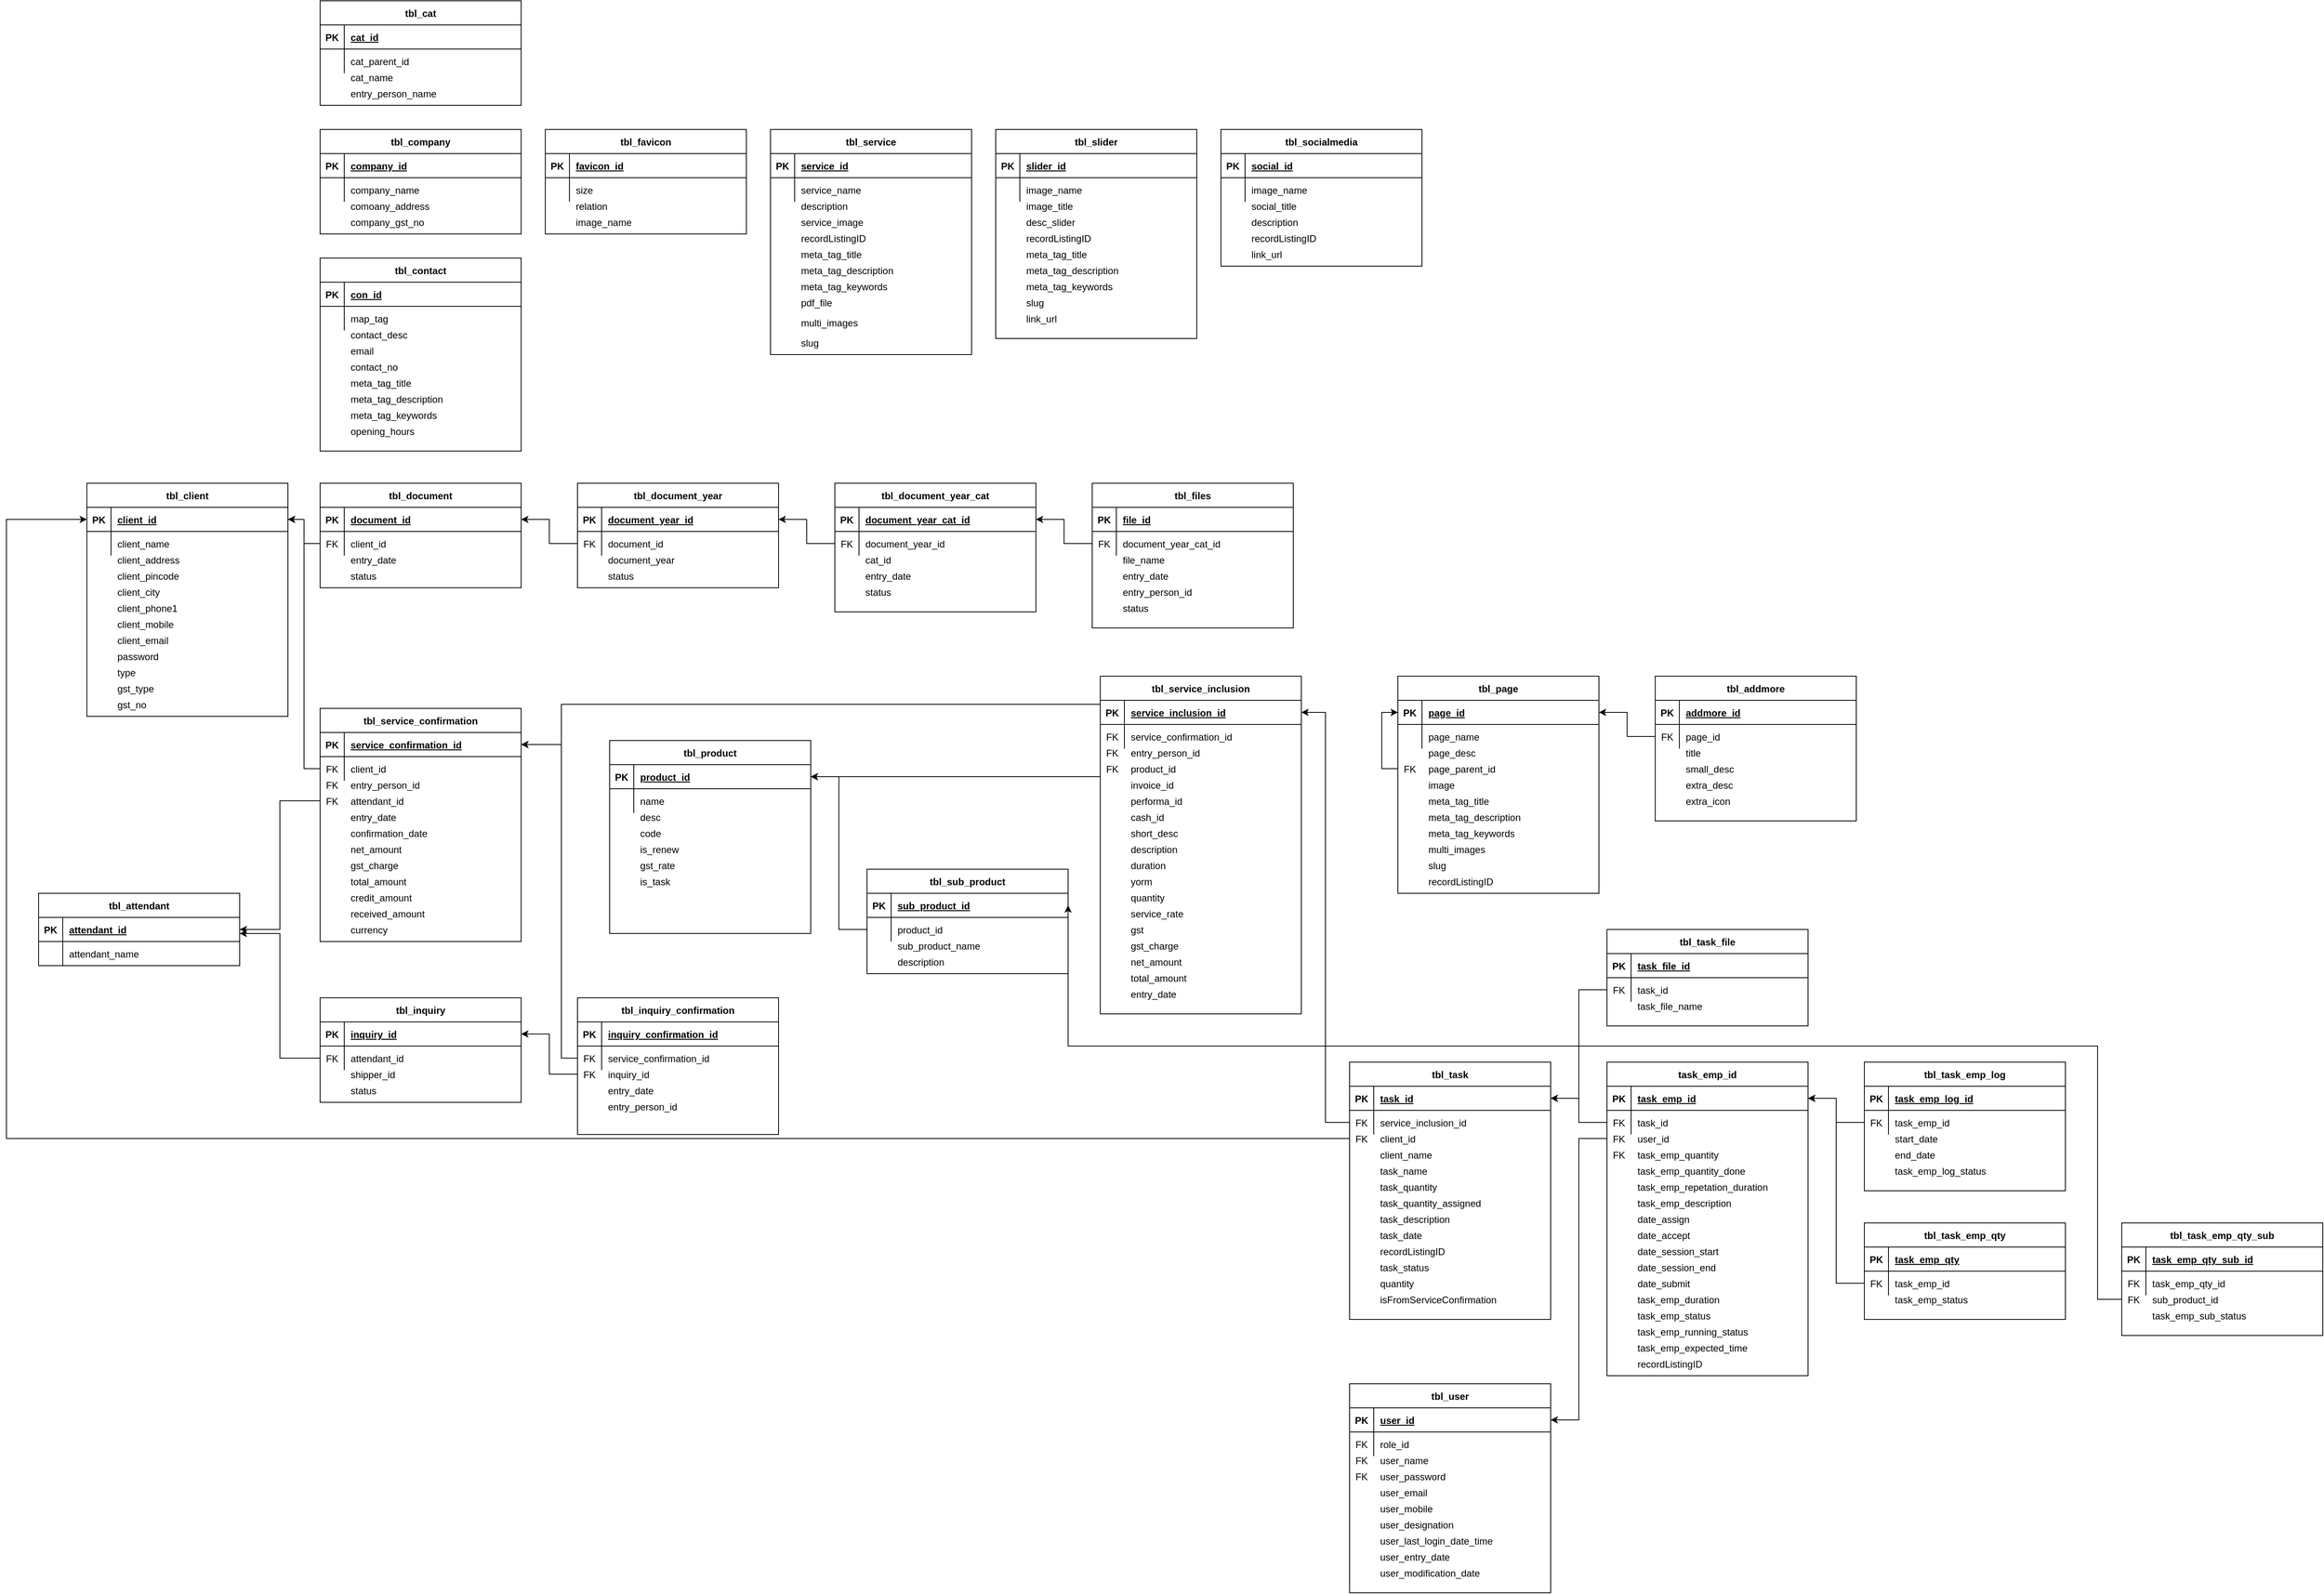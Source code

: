 <mxfile version="13.10.3" type="github">
  <diagram id="R2lEEEUBdFMjLlhIrx00" name="Page-1">
    <mxGraphModel dx="2890" dy="1850" grid="1" gridSize="10" guides="1" tooltips="1" connect="1" arrows="1" fold="1" page="1" pageScale="1" pageWidth="850" pageHeight="1100" math="0" shadow="0" extFonts="Permanent Marker^https://fonts.googleapis.com/css?family=Permanent+Marker">
      <root>
        <mxCell id="0" />
        <mxCell id="1" parent="0" />
        <mxCell id="C-vyLk0tnHw3VtMMgP7b-23" value="tbl_page" style="shape=table;startSize=30;container=1;collapsible=1;childLayout=tableLayout;fixedRows=1;rowLines=0;fontStyle=1;align=center;resizeLast=1;" parent="1" vertex="1">
          <mxGeometry x="1540" y="1400" width="250" height="270" as="geometry" />
        </mxCell>
        <mxCell id="C-vyLk0tnHw3VtMMgP7b-24" value="" style="shape=partialRectangle;collapsible=0;dropTarget=0;pointerEvents=0;fillColor=none;points=[[0,0.5],[1,0.5]];portConstraint=eastwest;top=0;left=0;right=0;bottom=1;" parent="C-vyLk0tnHw3VtMMgP7b-23" vertex="1">
          <mxGeometry y="30" width="250" height="30" as="geometry" />
        </mxCell>
        <mxCell id="C-vyLk0tnHw3VtMMgP7b-25" value="PK" style="shape=partialRectangle;overflow=hidden;connectable=0;fillColor=none;top=0;left=0;bottom=0;right=0;fontStyle=1;" parent="C-vyLk0tnHw3VtMMgP7b-24" vertex="1">
          <mxGeometry width="30" height="30" as="geometry" />
        </mxCell>
        <mxCell id="C-vyLk0tnHw3VtMMgP7b-26" value="page_id" style="shape=partialRectangle;overflow=hidden;connectable=0;fillColor=none;top=0;left=0;bottom=0;right=0;align=left;spacingLeft=6;fontStyle=5;" parent="C-vyLk0tnHw3VtMMgP7b-24" vertex="1">
          <mxGeometry x="30" width="220" height="30" as="geometry" />
        </mxCell>
        <mxCell id="C-vyLk0tnHw3VtMMgP7b-27" value="" style="shape=partialRectangle;collapsible=0;dropTarget=0;pointerEvents=0;fillColor=none;points=[[0,0.5],[1,0.5]];portConstraint=eastwest;top=0;left=0;right=0;bottom=0;" parent="C-vyLk0tnHw3VtMMgP7b-23" vertex="1">
          <mxGeometry y="60" width="250" height="30" as="geometry" />
        </mxCell>
        <mxCell id="C-vyLk0tnHw3VtMMgP7b-28" value="" style="shape=partialRectangle;overflow=hidden;connectable=0;fillColor=none;top=0;left=0;bottom=0;right=0;" parent="C-vyLk0tnHw3VtMMgP7b-27" vertex="1">
          <mxGeometry width="30" height="30" as="geometry" />
        </mxCell>
        <mxCell id="C-vyLk0tnHw3VtMMgP7b-29" value="page_name" style="shape=partialRectangle;overflow=hidden;connectable=0;fillColor=none;top=0;left=0;bottom=0;right=0;align=left;spacingLeft=6;" parent="C-vyLk0tnHw3VtMMgP7b-27" vertex="1">
          <mxGeometry x="30" width="220" height="30" as="geometry" />
        </mxCell>
        <mxCell id="Ptq-kPGtWIjx5gkYeYEC-1" value="page_desc" style="shape=partialRectangle;overflow=hidden;connectable=0;fillColor=none;top=0;left=0;bottom=0;right=0;align=left;spacingLeft=6;" parent="1" vertex="1">
          <mxGeometry x="1570" y="1480" width="220" height="30" as="geometry" />
        </mxCell>
        <mxCell id="Ptq-kPGtWIjx5gkYeYEC-3" value="image" style="shape=partialRectangle;overflow=hidden;connectable=0;fillColor=none;top=0;left=0;bottom=0;right=0;align=left;spacingLeft=6;" parent="1" vertex="1">
          <mxGeometry x="1570" y="1520" width="220" height="30" as="geometry" />
        </mxCell>
        <mxCell id="Ptq-kPGtWIjx5gkYeYEC-4" value="meta_tag_title" style="shape=partialRectangle;overflow=hidden;connectable=0;fillColor=none;top=0;left=0;bottom=0;right=0;align=left;spacingLeft=6;" parent="1" vertex="1">
          <mxGeometry x="1570" y="1540" width="220" height="30" as="geometry" />
        </mxCell>
        <mxCell id="Ptq-kPGtWIjx5gkYeYEC-5" value="meta_tag_description" style="shape=partialRectangle;overflow=hidden;connectable=0;fillColor=none;top=0;left=0;bottom=0;right=0;align=left;spacingLeft=6;" parent="1" vertex="1">
          <mxGeometry x="1570" y="1560" width="220" height="30" as="geometry" />
        </mxCell>
        <mxCell id="Ptq-kPGtWIjx5gkYeYEC-6" value="meta_tag_keywords" style="shape=partialRectangle;overflow=hidden;connectable=0;fillColor=none;top=0;left=0;bottom=0;right=0;align=left;spacingLeft=6;" parent="1" vertex="1">
          <mxGeometry x="1570" y="1580" width="220" height="30" as="geometry" />
        </mxCell>
        <mxCell id="Ptq-kPGtWIjx5gkYeYEC-7" value="multi_images" style="shape=partialRectangle;overflow=hidden;connectable=0;fillColor=none;top=0;left=0;bottom=0;right=0;align=left;spacingLeft=6;" parent="1" vertex="1">
          <mxGeometry x="1570" y="1600" width="220" height="30" as="geometry" />
        </mxCell>
        <mxCell id="Ptq-kPGtWIjx5gkYeYEC-8" value="slug" style="shape=partialRectangle;overflow=hidden;connectable=0;fillColor=none;top=0;left=0;bottom=0;right=0;align=left;spacingLeft=6;" parent="1" vertex="1">
          <mxGeometry x="1570" y="1620" width="220" height="30" as="geometry" />
        </mxCell>
        <mxCell id="Ptq-kPGtWIjx5gkYeYEC-9" value="recordListingID" style="shape=partialRectangle;overflow=hidden;connectable=0;fillColor=none;top=0;left=0;bottom=0;right=0;align=left;spacingLeft=6;" parent="1" vertex="1">
          <mxGeometry x="1570" y="1640" width="220" height="30" as="geometry" />
        </mxCell>
        <mxCell id="Ptq-kPGtWIjx5gkYeYEC-10" value="tbl_addmore" style="shape=table;startSize=30;container=1;collapsible=1;childLayout=tableLayout;fixedRows=1;rowLines=0;fontStyle=1;align=center;resizeLast=1;" parent="1" vertex="1">
          <mxGeometry x="1860" y="1400" width="250" height="180" as="geometry" />
        </mxCell>
        <mxCell id="Ptq-kPGtWIjx5gkYeYEC-11" value="" style="shape=partialRectangle;collapsible=0;dropTarget=0;pointerEvents=0;fillColor=none;points=[[0,0.5],[1,0.5]];portConstraint=eastwest;top=0;left=0;right=0;bottom=1;" parent="Ptq-kPGtWIjx5gkYeYEC-10" vertex="1">
          <mxGeometry y="30" width="250" height="30" as="geometry" />
        </mxCell>
        <mxCell id="Ptq-kPGtWIjx5gkYeYEC-12" value="PK" style="shape=partialRectangle;overflow=hidden;connectable=0;fillColor=none;top=0;left=0;bottom=0;right=0;fontStyle=1;" parent="Ptq-kPGtWIjx5gkYeYEC-11" vertex="1">
          <mxGeometry width="30" height="30" as="geometry" />
        </mxCell>
        <mxCell id="Ptq-kPGtWIjx5gkYeYEC-13" value="addmore_id" style="shape=partialRectangle;overflow=hidden;connectable=0;fillColor=none;top=0;left=0;bottom=0;right=0;align=left;spacingLeft=6;fontStyle=5;" parent="Ptq-kPGtWIjx5gkYeYEC-11" vertex="1">
          <mxGeometry x="30" width="220" height="30" as="geometry" />
        </mxCell>
        <mxCell id="Ptq-kPGtWIjx5gkYeYEC-14" value="" style="shape=partialRectangle;collapsible=0;dropTarget=0;pointerEvents=0;fillColor=none;points=[[0,0.5],[1,0.5]];portConstraint=eastwest;top=0;left=0;right=0;bottom=0;" parent="Ptq-kPGtWIjx5gkYeYEC-10" vertex="1">
          <mxGeometry y="60" width="250" height="30" as="geometry" />
        </mxCell>
        <mxCell id="Ptq-kPGtWIjx5gkYeYEC-15" value="FK" style="shape=partialRectangle;overflow=hidden;connectable=0;fillColor=none;top=0;left=0;bottom=0;right=0;" parent="Ptq-kPGtWIjx5gkYeYEC-14" vertex="1">
          <mxGeometry width="30" height="30" as="geometry" />
        </mxCell>
        <mxCell id="Ptq-kPGtWIjx5gkYeYEC-16" value="page_id" style="shape=partialRectangle;overflow=hidden;connectable=0;fillColor=none;top=0;left=0;bottom=0;right=0;align=left;spacingLeft=6;" parent="Ptq-kPGtWIjx5gkYeYEC-14" vertex="1">
          <mxGeometry x="30" width="220" height="30" as="geometry" />
        </mxCell>
        <mxCell id="Ptq-kPGtWIjx5gkYeYEC-17" value="title" style="shape=partialRectangle;overflow=hidden;connectable=0;fillColor=none;top=0;left=0;bottom=0;right=0;align=left;spacingLeft=6;" parent="1" vertex="1">
          <mxGeometry x="1890" y="1480" width="220" height="30" as="geometry" />
        </mxCell>
        <mxCell id="Ptq-kPGtWIjx5gkYeYEC-18" value="small_desc" style="shape=partialRectangle;overflow=hidden;connectable=0;fillColor=none;top=0;left=0;bottom=0;right=0;align=left;spacingLeft=6;" parent="1" vertex="1">
          <mxGeometry x="1890" y="1500" width="220" height="30" as="geometry" />
        </mxCell>
        <mxCell id="Ptq-kPGtWIjx5gkYeYEC-19" value="extra_desc" style="shape=partialRectangle;overflow=hidden;connectable=0;fillColor=none;top=0;left=0;bottom=0;right=0;align=left;spacingLeft=6;" parent="1" vertex="1">
          <mxGeometry x="1890" y="1520" width="220" height="30" as="geometry" />
        </mxCell>
        <mxCell id="Ptq-kPGtWIjx5gkYeYEC-20" value="extra_icon" style="shape=partialRectangle;overflow=hidden;connectable=0;fillColor=none;top=0;left=0;bottom=0;right=0;align=left;spacingLeft=6;" parent="1" vertex="1">
          <mxGeometry x="1890" y="1540" width="220" height="30" as="geometry" />
        </mxCell>
        <mxCell id="Ptq-kPGtWIjx5gkYeYEC-26" style="edgeStyle=orthogonalEdgeStyle;rounded=0;orthogonalLoop=1;jettySize=auto;html=1;exitX=0;exitY=0.5;exitDx=0;exitDy=0;entryX=1;entryY=0.5;entryDx=0;entryDy=0;" parent="1" source="Ptq-kPGtWIjx5gkYeYEC-14" target="C-vyLk0tnHw3VtMMgP7b-24" edge="1">
          <mxGeometry relative="1" as="geometry" />
        </mxCell>
        <mxCell id="Ptq-kPGtWIjx5gkYeYEC-39" value="tbl_cat" style="shape=table;startSize=30;container=1;collapsible=1;childLayout=tableLayout;fixedRows=1;rowLines=0;fontStyle=1;align=center;resizeLast=1;" parent="1" vertex="1">
          <mxGeometry x="200" y="560" width="250" height="130" as="geometry" />
        </mxCell>
        <mxCell id="Ptq-kPGtWIjx5gkYeYEC-40" value="" style="shape=partialRectangle;collapsible=0;dropTarget=0;pointerEvents=0;fillColor=none;points=[[0,0.5],[1,0.5]];portConstraint=eastwest;top=0;left=0;right=0;bottom=1;" parent="Ptq-kPGtWIjx5gkYeYEC-39" vertex="1">
          <mxGeometry y="30" width="250" height="30" as="geometry" />
        </mxCell>
        <mxCell id="Ptq-kPGtWIjx5gkYeYEC-41" value="PK" style="shape=partialRectangle;overflow=hidden;connectable=0;fillColor=none;top=0;left=0;bottom=0;right=0;fontStyle=1;" parent="Ptq-kPGtWIjx5gkYeYEC-40" vertex="1">
          <mxGeometry width="30" height="30" as="geometry" />
        </mxCell>
        <mxCell id="Ptq-kPGtWIjx5gkYeYEC-42" value="cat_id" style="shape=partialRectangle;overflow=hidden;connectable=0;fillColor=none;top=0;left=0;bottom=0;right=0;align=left;spacingLeft=6;fontStyle=5;" parent="Ptq-kPGtWIjx5gkYeYEC-40" vertex="1">
          <mxGeometry x="30" width="220" height="30" as="geometry" />
        </mxCell>
        <mxCell id="Ptq-kPGtWIjx5gkYeYEC-43" value="" style="shape=partialRectangle;collapsible=0;dropTarget=0;pointerEvents=0;fillColor=none;points=[[0,0.5],[1,0.5]];portConstraint=eastwest;top=0;left=0;right=0;bottom=0;" parent="Ptq-kPGtWIjx5gkYeYEC-39" vertex="1">
          <mxGeometry y="60" width="250" height="30" as="geometry" />
        </mxCell>
        <mxCell id="Ptq-kPGtWIjx5gkYeYEC-44" value="" style="shape=partialRectangle;overflow=hidden;connectable=0;fillColor=none;top=0;left=0;bottom=0;right=0;" parent="Ptq-kPGtWIjx5gkYeYEC-43" vertex="1">
          <mxGeometry width="30" height="30" as="geometry" />
        </mxCell>
        <mxCell id="Ptq-kPGtWIjx5gkYeYEC-45" value="cat_parent_id" style="shape=partialRectangle;overflow=hidden;connectable=0;fillColor=none;top=0;left=0;bottom=0;right=0;align=left;spacingLeft=6;" parent="Ptq-kPGtWIjx5gkYeYEC-43" vertex="1">
          <mxGeometry x="30" width="220" height="30" as="geometry" />
        </mxCell>
        <mxCell id="Ptq-kPGtWIjx5gkYeYEC-46" value="cat_name" style="shape=partialRectangle;overflow=hidden;connectable=0;fillColor=none;top=0;left=0;bottom=0;right=0;align=left;spacingLeft=6;" parent="1" vertex="1">
          <mxGeometry x="230" y="640" width="220" height="30" as="geometry" />
        </mxCell>
        <mxCell id="Ptq-kPGtWIjx5gkYeYEC-47" value="entry_person_name" style="shape=partialRectangle;overflow=hidden;connectable=0;fillColor=none;top=0;left=0;bottom=0;right=0;align=left;spacingLeft=6;" parent="1" vertex="1">
          <mxGeometry x="230" y="660" width="220" height="30" as="geometry" />
        </mxCell>
        <mxCell id="Ptq-kPGtWIjx5gkYeYEC-50" value="tbl_company" style="shape=table;startSize=30;container=1;collapsible=1;childLayout=tableLayout;fixedRows=1;rowLines=0;fontStyle=1;align=center;resizeLast=1;" parent="1" vertex="1">
          <mxGeometry x="200" y="720" width="250" height="130" as="geometry" />
        </mxCell>
        <mxCell id="Ptq-kPGtWIjx5gkYeYEC-51" value="" style="shape=partialRectangle;collapsible=0;dropTarget=0;pointerEvents=0;fillColor=none;points=[[0,0.5],[1,0.5]];portConstraint=eastwest;top=0;left=0;right=0;bottom=1;" parent="Ptq-kPGtWIjx5gkYeYEC-50" vertex="1">
          <mxGeometry y="30" width="250" height="30" as="geometry" />
        </mxCell>
        <mxCell id="Ptq-kPGtWIjx5gkYeYEC-52" value="PK" style="shape=partialRectangle;overflow=hidden;connectable=0;fillColor=none;top=0;left=0;bottom=0;right=0;fontStyle=1;" parent="Ptq-kPGtWIjx5gkYeYEC-51" vertex="1">
          <mxGeometry width="30" height="30" as="geometry" />
        </mxCell>
        <mxCell id="Ptq-kPGtWIjx5gkYeYEC-53" value="company_id" style="shape=partialRectangle;overflow=hidden;connectable=0;fillColor=none;top=0;left=0;bottom=0;right=0;align=left;spacingLeft=6;fontStyle=5;" parent="Ptq-kPGtWIjx5gkYeYEC-51" vertex="1">
          <mxGeometry x="30" width="220" height="30" as="geometry" />
        </mxCell>
        <mxCell id="Ptq-kPGtWIjx5gkYeYEC-54" value="" style="shape=partialRectangle;collapsible=0;dropTarget=0;pointerEvents=0;fillColor=none;points=[[0,0.5],[1,0.5]];portConstraint=eastwest;top=0;left=0;right=0;bottom=0;" parent="Ptq-kPGtWIjx5gkYeYEC-50" vertex="1">
          <mxGeometry y="60" width="250" height="30" as="geometry" />
        </mxCell>
        <mxCell id="Ptq-kPGtWIjx5gkYeYEC-55" value="" style="shape=partialRectangle;overflow=hidden;connectable=0;fillColor=none;top=0;left=0;bottom=0;right=0;" parent="Ptq-kPGtWIjx5gkYeYEC-54" vertex="1">
          <mxGeometry width="30" height="30" as="geometry" />
        </mxCell>
        <mxCell id="Ptq-kPGtWIjx5gkYeYEC-56" value="company_name" style="shape=partialRectangle;overflow=hidden;connectable=0;fillColor=none;top=0;left=0;bottom=0;right=0;align=left;spacingLeft=6;" parent="Ptq-kPGtWIjx5gkYeYEC-54" vertex="1">
          <mxGeometry x="30" width="220" height="30" as="geometry" />
        </mxCell>
        <mxCell id="Ptq-kPGtWIjx5gkYeYEC-57" value="comoany_address" style="shape=partialRectangle;overflow=hidden;connectable=0;fillColor=none;top=0;left=0;bottom=0;right=0;align=left;spacingLeft=6;" parent="1" vertex="1">
          <mxGeometry x="230" y="800" width="220" height="30" as="geometry" />
        </mxCell>
        <mxCell id="Ptq-kPGtWIjx5gkYeYEC-58" value="company_gst_no" style="shape=partialRectangle;overflow=hidden;connectable=0;fillColor=none;top=0;left=0;bottom=0;right=0;align=left;spacingLeft=6;" parent="1" vertex="1">
          <mxGeometry x="230" y="820" width="220" height="30" as="geometry" />
        </mxCell>
        <mxCell id="Ptq-kPGtWIjx5gkYeYEC-59" value="tbl_contact" style="shape=table;startSize=30;container=1;collapsible=1;childLayout=tableLayout;fixedRows=1;rowLines=0;fontStyle=1;align=center;resizeLast=1;" parent="1" vertex="1">
          <mxGeometry x="200" y="880" width="250" height="240" as="geometry" />
        </mxCell>
        <mxCell id="Ptq-kPGtWIjx5gkYeYEC-60" value="" style="shape=partialRectangle;collapsible=0;dropTarget=0;pointerEvents=0;fillColor=none;points=[[0,0.5],[1,0.5]];portConstraint=eastwest;top=0;left=0;right=0;bottom=1;" parent="Ptq-kPGtWIjx5gkYeYEC-59" vertex="1">
          <mxGeometry y="30" width="250" height="30" as="geometry" />
        </mxCell>
        <mxCell id="Ptq-kPGtWIjx5gkYeYEC-61" value="PK" style="shape=partialRectangle;overflow=hidden;connectable=0;fillColor=none;top=0;left=0;bottom=0;right=0;fontStyle=1;" parent="Ptq-kPGtWIjx5gkYeYEC-60" vertex="1">
          <mxGeometry width="30" height="30" as="geometry" />
        </mxCell>
        <mxCell id="Ptq-kPGtWIjx5gkYeYEC-62" value="con_id" style="shape=partialRectangle;overflow=hidden;connectable=0;fillColor=none;top=0;left=0;bottom=0;right=0;align=left;spacingLeft=6;fontStyle=5;" parent="Ptq-kPGtWIjx5gkYeYEC-60" vertex="1">
          <mxGeometry x="30" width="220" height="30" as="geometry" />
        </mxCell>
        <mxCell id="Ptq-kPGtWIjx5gkYeYEC-63" value="" style="shape=partialRectangle;collapsible=0;dropTarget=0;pointerEvents=0;fillColor=none;points=[[0,0.5],[1,0.5]];portConstraint=eastwest;top=0;left=0;right=0;bottom=0;" parent="Ptq-kPGtWIjx5gkYeYEC-59" vertex="1">
          <mxGeometry y="60" width="250" height="30" as="geometry" />
        </mxCell>
        <mxCell id="Ptq-kPGtWIjx5gkYeYEC-64" value="" style="shape=partialRectangle;overflow=hidden;connectable=0;fillColor=none;top=0;left=0;bottom=0;right=0;" parent="Ptq-kPGtWIjx5gkYeYEC-63" vertex="1">
          <mxGeometry width="30" height="30" as="geometry" />
        </mxCell>
        <mxCell id="Ptq-kPGtWIjx5gkYeYEC-65" value="map_tag" style="shape=partialRectangle;overflow=hidden;connectable=0;fillColor=none;top=0;left=0;bottom=0;right=0;align=left;spacingLeft=6;" parent="Ptq-kPGtWIjx5gkYeYEC-63" vertex="1">
          <mxGeometry x="30" width="220" height="30" as="geometry" />
        </mxCell>
        <mxCell id="Ptq-kPGtWIjx5gkYeYEC-66" value="contact_desc" style="shape=partialRectangle;overflow=hidden;connectable=0;fillColor=none;top=0;left=0;bottom=0;right=0;align=left;spacingLeft=6;" parent="1" vertex="1">
          <mxGeometry x="230" y="960" width="220" height="30" as="geometry" />
        </mxCell>
        <mxCell id="Ptq-kPGtWIjx5gkYeYEC-67" value="email" style="shape=partialRectangle;overflow=hidden;connectable=0;fillColor=none;top=0;left=0;bottom=0;right=0;align=left;spacingLeft=6;" parent="1" vertex="1">
          <mxGeometry x="230" y="980" width="220" height="30" as="geometry" />
        </mxCell>
        <mxCell id="Ptq-kPGtWIjx5gkYeYEC-68" value="contact_no" style="shape=partialRectangle;overflow=hidden;connectable=0;fillColor=none;top=0;left=0;bottom=0;right=0;align=left;spacingLeft=6;" parent="1" vertex="1">
          <mxGeometry x="230" y="1000" width="220" height="30" as="geometry" />
        </mxCell>
        <mxCell id="Ptq-kPGtWIjx5gkYeYEC-69" value="meta_tag_title" style="shape=partialRectangle;overflow=hidden;connectable=0;fillColor=none;top=0;left=0;bottom=0;right=0;align=left;spacingLeft=6;" parent="1" vertex="1">
          <mxGeometry x="230" y="1020" width="220" height="30" as="geometry" />
        </mxCell>
        <mxCell id="Ptq-kPGtWIjx5gkYeYEC-70" value="meta_tag_description" style="shape=partialRectangle;overflow=hidden;connectable=0;fillColor=none;top=0;left=0;bottom=0;right=0;align=left;spacingLeft=6;" parent="1" vertex="1">
          <mxGeometry x="230" y="1040" width="220" height="30" as="geometry" />
        </mxCell>
        <mxCell id="Ptq-kPGtWIjx5gkYeYEC-71" value="meta_tag_keywords" style="shape=partialRectangle;overflow=hidden;connectable=0;fillColor=none;top=0;left=0;bottom=0;right=0;align=left;spacingLeft=6;" parent="1" vertex="1">
          <mxGeometry x="230" y="1060" width="220" height="30" as="geometry" />
        </mxCell>
        <mxCell id="Ptq-kPGtWIjx5gkYeYEC-72" value="opening_hours" style="shape=partialRectangle;overflow=hidden;connectable=0;fillColor=none;top=0;left=0;bottom=0;right=0;align=left;spacingLeft=6;" parent="1" vertex="1">
          <mxGeometry x="230" y="1080" width="220" height="30" as="geometry" />
        </mxCell>
        <mxCell id="Ptq-kPGtWIjx5gkYeYEC-75" value="tbl_document" style="shape=table;startSize=30;container=1;collapsible=1;childLayout=tableLayout;fixedRows=1;rowLines=0;fontStyle=1;align=center;resizeLast=1;" parent="1" vertex="1">
          <mxGeometry x="200" y="1160" width="250" height="130" as="geometry" />
        </mxCell>
        <mxCell id="Ptq-kPGtWIjx5gkYeYEC-76" value="" style="shape=partialRectangle;collapsible=0;dropTarget=0;pointerEvents=0;fillColor=none;points=[[0,0.5],[1,0.5]];portConstraint=eastwest;top=0;left=0;right=0;bottom=1;" parent="Ptq-kPGtWIjx5gkYeYEC-75" vertex="1">
          <mxGeometry y="30" width="250" height="30" as="geometry" />
        </mxCell>
        <mxCell id="Ptq-kPGtWIjx5gkYeYEC-77" value="PK" style="shape=partialRectangle;overflow=hidden;connectable=0;fillColor=none;top=0;left=0;bottom=0;right=0;fontStyle=1;" parent="Ptq-kPGtWIjx5gkYeYEC-76" vertex="1">
          <mxGeometry width="30" height="30" as="geometry" />
        </mxCell>
        <mxCell id="Ptq-kPGtWIjx5gkYeYEC-78" value="document_id" style="shape=partialRectangle;overflow=hidden;connectable=0;fillColor=none;top=0;left=0;bottom=0;right=0;align=left;spacingLeft=6;fontStyle=5;" parent="Ptq-kPGtWIjx5gkYeYEC-76" vertex="1">
          <mxGeometry x="30" width="220" height="30" as="geometry" />
        </mxCell>
        <mxCell id="Ptq-kPGtWIjx5gkYeYEC-79" value="" style="shape=partialRectangle;collapsible=0;dropTarget=0;pointerEvents=0;fillColor=none;points=[[0,0.5],[1,0.5]];portConstraint=eastwest;top=0;left=0;right=0;bottom=0;" parent="Ptq-kPGtWIjx5gkYeYEC-75" vertex="1">
          <mxGeometry y="60" width="250" height="30" as="geometry" />
        </mxCell>
        <mxCell id="Ptq-kPGtWIjx5gkYeYEC-80" value="FK" style="shape=partialRectangle;overflow=hidden;connectable=0;fillColor=none;top=0;left=0;bottom=0;right=0;" parent="Ptq-kPGtWIjx5gkYeYEC-79" vertex="1">
          <mxGeometry width="30" height="30" as="geometry" />
        </mxCell>
        <mxCell id="Ptq-kPGtWIjx5gkYeYEC-81" value="client_id" style="shape=partialRectangle;overflow=hidden;connectable=0;fillColor=none;top=0;left=0;bottom=0;right=0;align=left;spacingLeft=6;" parent="Ptq-kPGtWIjx5gkYeYEC-79" vertex="1">
          <mxGeometry x="30" width="220" height="30" as="geometry" />
        </mxCell>
        <mxCell id="Ptq-kPGtWIjx5gkYeYEC-82" value="entry_date" style="shape=partialRectangle;overflow=hidden;connectable=0;fillColor=none;top=0;left=0;bottom=0;right=0;align=left;spacingLeft=6;" parent="1" vertex="1">
          <mxGeometry x="230" y="1240" width="220" height="30" as="geometry" />
        </mxCell>
        <mxCell id="Ptq-kPGtWIjx5gkYeYEC-83" value="status" style="shape=partialRectangle;overflow=hidden;connectable=0;fillColor=none;top=0;left=0;bottom=0;right=0;align=left;spacingLeft=6;" parent="1" vertex="1">
          <mxGeometry x="230" y="1260" width="220" height="30" as="geometry" />
        </mxCell>
        <mxCell id="Ptq-kPGtWIjx5gkYeYEC-84" value="tbl_client" style="shape=table;startSize=30;container=1;collapsible=1;childLayout=tableLayout;fixedRows=1;rowLines=0;fontStyle=1;align=center;resizeLast=1;" parent="1" vertex="1">
          <mxGeometry x="-90" y="1160" width="250" height="290" as="geometry" />
        </mxCell>
        <mxCell id="Ptq-kPGtWIjx5gkYeYEC-85" value="" style="shape=partialRectangle;collapsible=0;dropTarget=0;pointerEvents=0;fillColor=none;points=[[0,0.5],[1,0.5]];portConstraint=eastwest;top=0;left=0;right=0;bottom=1;" parent="Ptq-kPGtWIjx5gkYeYEC-84" vertex="1">
          <mxGeometry y="30" width="250" height="30" as="geometry" />
        </mxCell>
        <mxCell id="Ptq-kPGtWIjx5gkYeYEC-86" value="PK" style="shape=partialRectangle;overflow=hidden;connectable=0;fillColor=none;top=0;left=0;bottom=0;right=0;fontStyle=1;" parent="Ptq-kPGtWIjx5gkYeYEC-85" vertex="1">
          <mxGeometry width="30" height="30" as="geometry" />
        </mxCell>
        <mxCell id="Ptq-kPGtWIjx5gkYeYEC-87" value="client_id" style="shape=partialRectangle;overflow=hidden;connectable=0;fillColor=none;top=0;left=0;bottom=0;right=0;align=left;spacingLeft=6;fontStyle=5;" parent="Ptq-kPGtWIjx5gkYeYEC-85" vertex="1">
          <mxGeometry x="30" width="220" height="30" as="geometry" />
        </mxCell>
        <mxCell id="Ptq-kPGtWIjx5gkYeYEC-88" value="" style="shape=partialRectangle;collapsible=0;dropTarget=0;pointerEvents=0;fillColor=none;points=[[0,0.5],[1,0.5]];portConstraint=eastwest;top=0;left=0;right=0;bottom=0;" parent="Ptq-kPGtWIjx5gkYeYEC-84" vertex="1">
          <mxGeometry y="60" width="250" height="30" as="geometry" />
        </mxCell>
        <mxCell id="Ptq-kPGtWIjx5gkYeYEC-89" value="" style="shape=partialRectangle;overflow=hidden;connectable=0;fillColor=none;top=0;left=0;bottom=0;right=0;" parent="Ptq-kPGtWIjx5gkYeYEC-88" vertex="1">
          <mxGeometry width="30" height="30" as="geometry" />
        </mxCell>
        <mxCell id="Ptq-kPGtWIjx5gkYeYEC-90" value="client_name" style="shape=partialRectangle;overflow=hidden;connectable=0;fillColor=none;top=0;left=0;bottom=0;right=0;align=left;spacingLeft=6;" parent="Ptq-kPGtWIjx5gkYeYEC-88" vertex="1">
          <mxGeometry x="30" width="220" height="30" as="geometry" />
        </mxCell>
        <mxCell id="Ptq-kPGtWIjx5gkYeYEC-91" value="client_address" style="shape=partialRectangle;overflow=hidden;connectable=0;fillColor=none;top=0;left=0;bottom=0;right=0;align=left;spacingLeft=6;" parent="1" vertex="1">
          <mxGeometry x="-60" y="1240" width="220" height="30" as="geometry" />
        </mxCell>
        <mxCell id="Ptq-kPGtWIjx5gkYeYEC-92" value="client_pincode" style="shape=partialRectangle;overflow=hidden;connectable=0;fillColor=none;top=0;left=0;bottom=0;right=0;align=left;spacingLeft=6;" parent="1" vertex="1">
          <mxGeometry x="-60" y="1260" width="220" height="30" as="geometry" />
        </mxCell>
        <mxCell id="Ptq-kPGtWIjx5gkYeYEC-93" value="client_city" style="shape=partialRectangle;overflow=hidden;connectable=0;fillColor=none;top=0;left=0;bottom=0;right=0;align=left;spacingLeft=6;" parent="1" vertex="1">
          <mxGeometry x="-60" y="1280" width="220" height="30" as="geometry" />
        </mxCell>
        <mxCell id="Ptq-kPGtWIjx5gkYeYEC-94" value="client_phone1" style="shape=partialRectangle;overflow=hidden;connectable=0;fillColor=none;top=0;left=0;bottom=0;right=0;align=left;spacingLeft=6;" parent="1" vertex="1">
          <mxGeometry x="-60" y="1300" width="220" height="30" as="geometry" />
        </mxCell>
        <mxCell id="Ptq-kPGtWIjx5gkYeYEC-95" value="client_mobile" style="shape=partialRectangle;overflow=hidden;connectable=0;fillColor=none;top=0;left=0;bottom=0;right=0;align=left;spacingLeft=6;" parent="1" vertex="1">
          <mxGeometry x="-60" y="1320" width="220" height="30" as="geometry" />
        </mxCell>
        <mxCell id="Ptq-kPGtWIjx5gkYeYEC-96" value="client_email" style="shape=partialRectangle;overflow=hidden;connectable=0;fillColor=none;top=0;left=0;bottom=0;right=0;align=left;spacingLeft=6;" parent="1" vertex="1">
          <mxGeometry x="-60" y="1340" width="220" height="30" as="geometry" />
        </mxCell>
        <mxCell id="Ptq-kPGtWIjx5gkYeYEC-97" value="password" style="shape=partialRectangle;overflow=hidden;connectable=0;fillColor=none;top=0;left=0;bottom=0;right=0;align=left;spacingLeft=6;" parent="1" vertex="1">
          <mxGeometry x="-60" y="1360" width="220" height="30" as="geometry" />
        </mxCell>
        <mxCell id="Ptq-kPGtWIjx5gkYeYEC-98" value="type" style="shape=partialRectangle;overflow=hidden;connectable=0;fillColor=none;top=0;left=0;bottom=0;right=0;align=left;spacingLeft=6;" parent="1" vertex="1">
          <mxGeometry x="-60" y="1380" width="220" height="30" as="geometry" />
        </mxCell>
        <mxCell id="Ptq-kPGtWIjx5gkYeYEC-99" value="gst_type" style="shape=partialRectangle;overflow=hidden;connectable=0;fillColor=none;top=0;left=0;bottom=0;right=0;align=left;spacingLeft=6;" parent="1" vertex="1">
          <mxGeometry x="-60" y="1400" width="220" height="30" as="geometry" />
        </mxCell>
        <mxCell id="Ptq-kPGtWIjx5gkYeYEC-100" value="gst_no" style="shape=partialRectangle;overflow=hidden;connectable=0;fillColor=none;top=0;left=0;bottom=0;right=0;align=left;spacingLeft=6;" parent="1" vertex="1">
          <mxGeometry x="-60" y="1420" width="220" height="30" as="geometry" />
        </mxCell>
        <mxCell id="Ptq-kPGtWIjx5gkYeYEC-101" style="edgeStyle=orthogonalEdgeStyle;rounded=0;orthogonalLoop=1;jettySize=auto;html=1;exitX=0;exitY=0.5;exitDx=0;exitDy=0;entryX=1;entryY=0.5;entryDx=0;entryDy=0;" parent="1" source="Ptq-kPGtWIjx5gkYeYEC-79" target="Ptq-kPGtWIjx5gkYeYEC-85" edge="1">
          <mxGeometry relative="1" as="geometry" />
        </mxCell>
        <mxCell id="Ptq-kPGtWIjx5gkYeYEC-102" value="tbl_document_year" style="shape=table;startSize=30;container=1;collapsible=1;childLayout=tableLayout;fixedRows=1;rowLines=0;fontStyle=1;align=center;resizeLast=1;" parent="1" vertex="1">
          <mxGeometry x="520" y="1160" width="250" height="130" as="geometry" />
        </mxCell>
        <mxCell id="Ptq-kPGtWIjx5gkYeYEC-103" value="" style="shape=partialRectangle;collapsible=0;dropTarget=0;pointerEvents=0;fillColor=none;points=[[0,0.5],[1,0.5]];portConstraint=eastwest;top=0;left=0;right=0;bottom=1;" parent="Ptq-kPGtWIjx5gkYeYEC-102" vertex="1">
          <mxGeometry y="30" width="250" height="30" as="geometry" />
        </mxCell>
        <mxCell id="Ptq-kPGtWIjx5gkYeYEC-104" value="PK" style="shape=partialRectangle;overflow=hidden;connectable=0;fillColor=none;top=0;left=0;bottom=0;right=0;fontStyle=1;" parent="Ptq-kPGtWIjx5gkYeYEC-103" vertex="1">
          <mxGeometry width="30" height="30" as="geometry" />
        </mxCell>
        <mxCell id="Ptq-kPGtWIjx5gkYeYEC-105" value="document_year_id" style="shape=partialRectangle;overflow=hidden;connectable=0;fillColor=none;top=0;left=0;bottom=0;right=0;align=left;spacingLeft=6;fontStyle=5;" parent="Ptq-kPGtWIjx5gkYeYEC-103" vertex="1">
          <mxGeometry x="30" width="220" height="30" as="geometry" />
        </mxCell>
        <mxCell id="Ptq-kPGtWIjx5gkYeYEC-106" value="" style="shape=partialRectangle;collapsible=0;dropTarget=0;pointerEvents=0;fillColor=none;points=[[0,0.5],[1,0.5]];portConstraint=eastwest;top=0;left=0;right=0;bottom=0;" parent="Ptq-kPGtWIjx5gkYeYEC-102" vertex="1">
          <mxGeometry y="60" width="250" height="30" as="geometry" />
        </mxCell>
        <mxCell id="Ptq-kPGtWIjx5gkYeYEC-107" value="FK" style="shape=partialRectangle;overflow=hidden;connectable=0;fillColor=none;top=0;left=0;bottom=0;right=0;" parent="Ptq-kPGtWIjx5gkYeYEC-106" vertex="1">
          <mxGeometry width="30" height="30" as="geometry" />
        </mxCell>
        <mxCell id="Ptq-kPGtWIjx5gkYeYEC-108" value="document_id" style="shape=partialRectangle;overflow=hidden;connectable=0;fillColor=none;top=0;left=0;bottom=0;right=0;align=left;spacingLeft=6;" parent="Ptq-kPGtWIjx5gkYeYEC-106" vertex="1">
          <mxGeometry x="30" width="220" height="30" as="geometry" />
        </mxCell>
        <mxCell id="Ptq-kPGtWIjx5gkYeYEC-109" value="document_year" style="shape=partialRectangle;overflow=hidden;connectable=0;fillColor=none;top=0;left=0;bottom=0;right=0;align=left;spacingLeft=6;" parent="1" vertex="1">
          <mxGeometry x="550" y="1240" width="220" height="30" as="geometry" />
        </mxCell>
        <mxCell id="Ptq-kPGtWIjx5gkYeYEC-110" value="status" style="shape=partialRectangle;overflow=hidden;connectable=0;fillColor=none;top=0;left=0;bottom=0;right=0;align=left;spacingLeft=6;" parent="1" vertex="1">
          <mxGeometry x="550" y="1260" width="220" height="30" as="geometry" />
        </mxCell>
        <mxCell id="Ptq-kPGtWIjx5gkYeYEC-111" style="edgeStyle=orthogonalEdgeStyle;rounded=0;orthogonalLoop=1;jettySize=auto;html=1;exitX=0;exitY=0.5;exitDx=0;exitDy=0;entryX=1;entryY=0.5;entryDx=0;entryDy=0;" parent="1" source="Ptq-kPGtWIjx5gkYeYEC-106" target="Ptq-kPGtWIjx5gkYeYEC-76" edge="1">
          <mxGeometry relative="1" as="geometry" />
        </mxCell>
        <mxCell id="Ptq-kPGtWIjx5gkYeYEC-119" style="edgeStyle=orthogonalEdgeStyle;rounded=0;orthogonalLoop=1;jettySize=auto;html=1;exitX=0;exitY=0.5;exitDx=0;exitDy=0;entryX=0;entryY=0.5;entryDx=0;entryDy=0;" parent="1" source="Ptq-kPGtWIjx5gkYeYEC-116" target="C-vyLk0tnHw3VtMMgP7b-24" edge="1">
          <mxGeometry relative="1" as="geometry" />
        </mxCell>
        <mxCell id="Ptq-kPGtWIjx5gkYeYEC-116" value="" style="shape=partialRectangle;collapsible=0;dropTarget=0;pointerEvents=0;fillColor=none;points=[[0,0.5],[1,0.5]];portConstraint=eastwest;top=0;left=0;right=0;bottom=0;" parent="1" vertex="1">
          <mxGeometry x="1540" y="1500" width="250" height="30" as="geometry" />
        </mxCell>
        <mxCell id="Ptq-kPGtWIjx5gkYeYEC-117" value="FK" style="shape=partialRectangle;overflow=hidden;connectable=0;fillColor=none;top=0;left=0;bottom=0;right=0;" parent="Ptq-kPGtWIjx5gkYeYEC-116" vertex="1">
          <mxGeometry width="30" height="30" as="geometry" />
        </mxCell>
        <mxCell id="Ptq-kPGtWIjx5gkYeYEC-118" value="page_parent_id" style="shape=partialRectangle;overflow=hidden;connectable=0;fillColor=none;top=0;left=0;bottom=0;right=0;align=left;spacingLeft=6;" parent="Ptq-kPGtWIjx5gkYeYEC-116" vertex="1">
          <mxGeometry x="30" width="220" height="30" as="geometry" />
        </mxCell>
        <mxCell id="Ptq-kPGtWIjx5gkYeYEC-120" value="tbl_document_year_cat" style="shape=table;startSize=30;container=1;collapsible=1;childLayout=tableLayout;fixedRows=1;rowLines=0;fontStyle=1;align=center;resizeLast=1;" parent="1" vertex="1">
          <mxGeometry x="840" y="1160" width="250" height="160" as="geometry" />
        </mxCell>
        <mxCell id="Ptq-kPGtWIjx5gkYeYEC-121" value="" style="shape=partialRectangle;collapsible=0;dropTarget=0;pointerEvents=0;fillColor=none;points=[[0,0.5],[1,0.5]];portConstraint=eastwest;top=0;left=0;right=0;bottom=1;" parent="Ptq-kPGtWIjx5gkYeYEC-120" vertex="1">
          <mxGeometry y="30" width="250" height="30" as="geometry" />
        </mxCell>
        <mxCell id="Ptq-kPGtWIjx5gkYeYEC-122" value="PK" style="shape=partialRectangle;overflow=hidden;connectable=0;fillColor=none;top=0;left=0;bottom=0;right=0;fontStyle=1;" parent="Ptq-kPGtWIjx5gkYeYEC-121" vertex="1">
          <mxGeometry width="30" height="30" as="geometry" />
        </mxCell>
        <mxCell id="Ptq-kPGtWIjx5gkYeYEC-123" value="document_year_cat_id" style="shape=partialRectangle;overflow=hidden;connectable=0;fillColor=none;top=0;left=0;bottom=0;right=0;align=left;spacingLeft=6;fontStyle=5;" parent="Ptq-kPGtWIjx5gkYeYEC-121" vertex="1">
          <mxGeometry x="30" width="220" height="30" as="geometry" />
        </mxCell>
        <mxCell id="Ptq-kPGtWIjx5gkYeYEC-124" value="" style="shape=partialRectangle;collapsible=0;dropTarget=0;pointerEvents=0;fillColor=none;points=[[0,0.5],[1,0.5]];portConstraint=eastwest;top=0;left=0;right=0;bottom=0;" parent="Ptq-kPGtWIjx5gkYeYEC-120" vertex="1">
          <mxGeometry y="60" width="250" height="30" as="geometry" />
        </mxCell>
        <mxCell id="Ptq-kPGtWIjx5gkYeYEC-125" value="FK" style="shape=partialRectangle;overflow=hidden;connectable=0;fillColor=none;top=0;left=0;bottom=0;right=0;" parent="Ptq-kPGtWIjx5gkYeYEC-124" vertex="1">
          <mxGeometry width="30" height="30" as="geometry" />
        </mxCell>
        <mxCell id="Ptq-kPGtWIjx5gkYeYEC-126" value="document_year_id" style="shape=partialRectangle;overflow=hidden;connectable=0;fillColor=none;top=0;left=0;bottom=0;right=0;align=left;spacingLeft=6;" parent="Ptq-kPGtWIjx5gkYeYEC-124" vertex="1">
          <mxGeometry x="30" width="220" height="30" as="geometry" />
        </mxCell>
        <mxCell id="Ptq-kPGtWIjx5gkYeYEC-127" value="cat_id" style="shape=partialRectangle;overflow=hidden;connectable=0;fillColor=none;top=0;left=0;bottom=0;right=0;align=left;spacingLeft=6;" parent="1" vertex="1">
          <mxGeometry x="870" y="1240" width="220" height="30" as="geometry" />
        </mxCell>
        <mxCell id="Ptq-kPGtWIjx5gkYeYEC-128" value="entry_date" style="shape=partialRectangle;overflow=hidden;connectable=0;fillColor=none;top=0;left=0;bottom=0;right=0;align=left;spacingLeft=6;" parent="1" vertex="1">
          <mxGeometry x="870" y="1260" width="220" height="30" as="geometry" />
        </mxCell>
        <mxCell id="Ptq-kPGtWIjx5gkYeYEC-129" value="status" style="shape=partialRectangle;overflow=hidden;connectable=0;fillColor=none;top=0;left=0;bottom=0;right=0;align=left;spacingLeft=6;" parent="1" vertex="1">
          <mxGeometry x="870" y="1280" width="220" height="30" as="geometry" />
        </mxCell>
        <mxCell id="Ptq-kPGtWIjx5gkYeYEC-130" style="edgeStyle=orthogonalEdgeStyle;rounded=0;orthogonalLoop=1;jettySize=auto;html=1;exitX=0;exitY=0.5;exitDx=0;exitDy=0;entryX=1;entryY=0.5;entryDx=0;entryDy=0;" parent="1" source="Ptq-kPGtWIjx5gkYeYEC-124" target="Ptq-kPGtWIjx5gkYeYEC-103" edge="1">
          <mxGeometry relative="1" as="geometry" />
        </mxCell>
        <mxCell id="Ptq-kPGtWIjx5gkYeYEC-131" value="tbl_favicon" style="shape=table;startSize=30;container=1;collapsible=1;childLayout=tableLayout;fixedRows=1;rowLines=0;fontStyle=1;align=center;resizeLast=1;" parent="1" vertex="1">
          <mxGeometry x="480" y="720" width="250" height="130" as="geometry" />
        </mxCell>
        <mxCell id="Ptq-kPGtWIjx5gkYeYEC-132" value="" style="shape=partialRectangle;collapsible=0;dropTarget=0;pointerEvents=0;fillColor=none;points=[[0,0.5],[1,0.5]];portConstraint=eastwest;top=0;left=0;right=0;bottom=1;" parent="Ptq-kPGtWIjx5gkYeYEC-131" vertex="1">
          <mxGeometry y="30" width="250" height="30" as="geometry" />
        </mxCell>
        <mxCell id="Ptq-kPGtWIjx5gkYeYEC-133" value="PK" style="shape=partialRectangle;overflow=hidden;connectable=0;fillColor=none;top=0;left=0;bottom=0;right=0;fontStyle=1;" parent="Ptq-kPGtWIjx5gkYeYEC-132" vertex="1">
          <mxGeometry width="30" height="30" as="geometry" />
        </mxCell>
        <mxCell id="Ptq-kPGtWIjx5gkYeYEC-134" value="favicon_id" style="shape=partialRectangle;overflow=hidden;connectable=0;fillColor=none;top=0;left=0;bottom=0;right=0;align=left;spacingLeft=6;fontStyle=5;" parent="Ptq-kPGtWIjx5gkYeYEC-132" vertex="1">
          <mxGeometry x="30" width="220" height="30" as="geometry" />
        </mxCell>
        <mxCell id="Ptq-kPGtWIjx5gkYeYEC-135" value="" style="shape=partialRectangle;collapsible=0;dropTarget=0;pointerEvents=0;fillColor=none;points=[[0,0.5],[1,0.5]];portConstraint=eastwest;top=0;left=0;right=0;bottom=0;" parent="Ptq-kPGtWIjx5gkYeYEC-131" vertex="1">
          <mxGeometry y="60" width="250" height="30" as="geometry" />
        </mxCell>
        <mxCell id="Ptq-kPGtWIjx5gkYeYEC-136" value="" style="shape=partialRectangle;overflow=hidden;connectable=0;fillColor=none;top=0;left=0;bottom=0;right=0;" parent="Ptq-kPGtWIjx5gkYeYEC-135" vertex="1">
          <mxGeometry width="30" height="30" as="geometry" />
        </mxCell>
        <mxCell id="Ptq-kPGtWIjx5gkYeYEC-137" value="size" style="shape=partialRectangle;overflow=hidden;connectable=0;fillColor=none;top=0;left=0;bottom=0;right=0;align=left;spacingLeft=6;" parent="Ptq-kPGtWIjx5gkYeYEC-135" vertex="1">
          <mxGeometry x="30" width="220" height="30" as="geometry" />
        </mxCell>
        <mxCell id="Ptq-kPGtWIjx5gkYeYEC-138" value="relation" style="shape=partialRectangle;overflow=hidden;connectable=0;fillColor=none;top=0;left=0;bottom=0;right=0;align=left;spacingLeft=6;" parent="1" vertex="1">
          <mxGeometry x="510" y="800" width="220" height="30" as="geometry" />
        </mxCell>
        <mxCell id="Ptq-kPGtWIjx5gkYeYEC-139" value="image_name" style="shape=partialRectangle;overflow=hidden;connectable=0;fillColor=none;top=0;left=0;bottom=0;right=0;align=left;spacingLeft=6;" parent="1" vertex="1">
          <mxGeometry x="510" y="820" width="220" height="30" as="geometry" />
        </mxCell>
        <mxCell id="Ptq-kPGtWIjx5gkYeYEC-140" value="tbl_files" style="shape=table;startSize=30;container=1;collapsible=1;childLayout=tableLayout;fixedRows=1;rowLines=0;fontStyle=1;align=center;resizeLast=1;" parent="1" vertex="1">
          <mxGeometry x="1160" y="1160" width="250" height="180" as="geometry" />
        </mxCell>
        <mxCell id="Ptq-kPGtWIjx5gkYeYEC-141" value="" style="shape=partialRectangle;collapsible=0;dropTarget=0;pointerEvents=0;fillColor=none;points=[[0,0.5],[1,0.5]];portConstraint=eastwest;top=0;left=0;right=0;bottom=1;" parent="Ptq-kPGtWIjx5gkYeYEC-140" vertex="1">
          <mxGeometry y="30" width="250" height="30" as="geometry" />
        </mxCell>
        <mxCell id="Ptq-kPGtWIjx5gkYeYEC-142" value="PK" style="shape=partialRectangle;overflow=hidden;connectable=0;fillColor=none;top=0;left=0;bottom=0;right=0;fontStyle=1;" parent="Ptq-kPGtWIjx5gkYeYEC-141" vertex="1">
          <mxGeometry width="30" height="30" as="geometry" />
        </mxCell>
        <mxCell id="Ptq-kPGtWIjx5gkYeYEC-143" value="file_id" style="shape=partialRectangle;overflow=hidden;connectable=0;fillColor=none;top=0;left=0;bottom=0;right=0;align=left;spacingLeft=6;fontStyle=5;" parent="Ptq-kPGtWIjx5gkYeYEC-141" vertex="1">
          <mxGeometry x="30" width="220" height="30" as="geometry" />
        </mxCell>
        <mxCell id="Ptq-kPGtWIjx5gkYeYEC-144" value="" style="shape=partialRectangle;collapsible=0;dropTarget=0;pointerEvents=0;fillColor=none;points=[[0,0.5],[1,0.5]];portConstraint=eastwest;top=0;left=0;right=0;bottom=0;" parent="Ptq-kPGtWIjx5gkYeYEC-140" vertex="1">
          <mxGeometry y="60" width="250" height="30" as="geometry" />
        </mxCell>
        <mxCell id="Ptq-kPGtWIjx5gkYeYEC-145" value="FK" style="shape=partialRectangle;overflow=hidden;connectable=0;fillColor=none;top=0;left=0;bottom=0;right=0;" parent="Ptq-kPGtWIjx5gkYeYEC-144" vertex="1">
          <mxGeometry width="30" height="30" as="geometry" />
        </mxCell>
        <mxCell id="Ptq-kPGtWIjx5gkYeYEC-146" value="document_year_cat_id" style="shape=partialRectangle;overflow=hidden;connectable=0;fillColor=none;top=0;left=0;bottom=0;right=0;align=left;spacingLeft=6;" parent="Ptq-kPGtWIjx5gkYeYEC-144" vertex="1">
          <mxGeometry x="30" width="220" height="30" as="geometry" />
        </mxCell>
        <mxCell id="Ptq-kPGtWIjx5gkYeYEC-147" value="file_name" style="shape=partialRectangle;overflow=hidden;connectable=0;fillColor=none;top=0;left=0;bottom=0;right=0;align=left;spacingLeft=6;" parent="1" vertex="1">
          <mxGeometry x="1190" y="1240" width="220" height="30" as="geometry" />
        </mxCell>
        <mxCell id="Ptq-kPGtWIjx5gkYeYEC-148" value="entry_date" style="shape=partialRectangle;overflow=hidden;connectable=0;fillColor=none;top=0;left=0;bottom=0;right=0;align=left;spacingLeft=6;" parent="1" vertex="1">
          <mxGeometry x="1190" y="1260" width="220" height="30" as="geometry" />
        </mxCell>
        <mxCell id="Ptq-kPGtWIjx5gkYeYEC-149" value="status" style="shape=partialRectangle;overflow=hidden;connectable=0;fillColor=none;top=0;left=0;bottom=0;right=0;align=left;spacingLeft=6;" parent="1" vertex="1">
          <mxGeometry x="1190" y="1300" width="220" height="30" as="geometry" />
        </mxCell>
        <mxCell id="Ptq-kPGtWIjx5gkYeYEC-150" value="entry_person_id" style="shape=partialRectangle;overflow=hidden;connectable=0;fillColor=none;top=0;left=0;bottom=0;right=0;align=left;spacingLeft=6;" parent="1" vertex="1">
          <mxGeometry x="1190" y="1280" width="220" height="30" as="geometry" />
        </mxCell>
        <mxCell id="Ptq-kPGtWIjx5gkYeYEC-151" style="edgeStyle=orthogonalEdgeStyle;rounded=0;orthogonalLoop=1;jettySize=auto;html=1;exitX=0;exitY=0.5;exitDx=0;exitDy=0;entryX=1;entryY=0.5;entryDx=0;entryDy=0;" parent="1" source="Ptq-kPGtWIjx5gkYeYEC-144" target="Ptq-kPGtWIjx5gkYeYEC-121" edge="1">
          <mxGeometry relative="1" as="geometry" />
        </mxCell>
        <mxCell id="Ptq-kPGtWIjx5gkYeYEC-159" value="tbl_attendant" style="shape=table;startSize=30;container=1;collapsible=1;childLayout=tableLayout;fixedRows=1;rowLines=0;fontStyle=1;align=center;resizeLast=1;" parent="1" vertex="1">
          <mxGeometry x="-150" y="1670" width="250" height="90" as="geometry" />
        </mxCell>
        <mxCell id="Ptq-kPGtWIjx5gkYeYEC-160" value="" style="shape=partialRectangle;collapsible=0;dropTarget=0;pointerEvents=0;fillColor=none;points=[[0,0.5],[1,0.5]];portConstraint=eastwest;top=0;left=0;right=0;bottom=1;" parent="Ptq-kPGtWIjx5gkYeYEC-159" vertex="1">
          <mxGeometry y="30" width="250" height="30" as="geometry" />
        </mxCell>
        <mxCell id="Ptq-kPGtWIjx5gkYeYEC-161" value="PK" style="shape=partialRectangle;overflow=hidden;connectable=0;fillColor=none;top=0;left=0;bottom=0;right=0;fontStyle=1;" parent="Ptq-kPGtWIjx5gkYeYEC-160" vertex="1">
          <mxGeometry width="30" height="30" as="geometry" />
        </mxCell>
        <mxCell id="Ptq-kPGtWIjx5gkYeYEC-162" value="attendant_id" style="shape=partialRectangle;overflow=hidden;connectable=0;fillColor=none;top=0;left=0;bottom=0;right=0;align=left;spacingLeft=6;fontStyle=5;" parent="Ptq-kPGtWIjx5gkYeYEC-160" vertex="1">
          <mxGeometry x="30" width="220" height="30" as="geometry" />
        </mxCell>
        <mxCell id="Ptq-kPGtWIjx5gkYeYEC-163" value="" style="shape=partialRectangle;collapsible=0;dropTarget=0;pointerEvents=0;fillColor=none;points=[[0,0.5],[1,0.5]];portConstraint=eastwest;top=0;left=0;right=0;bottom=0;" parent="Ptq-kPGtWIjx5gkYeYEC-159" vertex="1">
          <mxGeometry y="60" width="250" height="30" as="geometry" />
        </mxCell>
        <mxCell id="Ptq-kPGtWIjx5gkYeYEC-164" value="" style="shape=partialRectangle;overflow=hidden;connectable=0;fillColor=none;top=0;left=0;bottom=0;right=0;" parent="Ptq-kPGtWIjx5gkYeYEC-163" vertex="1">
          <mxGeometry width="30" height="30" as="geometry" />
        </mxCell>
        <mxCell id="Ptq-kPGtWIjx5gkYeYEC-165" value="attendant_name" style="shape=partialRectangle;overflow=hidden;connectable=0;fillColor=none;top=0;left=0;bottom=0;right=0;align=left;spacingLeft=6;" parent="Ptq-kPGtWIjx5gkYeYEC-163" vertex="1">
          <mxGeometry x="30" width="220" height="30" as="geometry" />
        </mxCell>
        <mxCell id="Ptq-kPGtWIjx5gkYeYEC-166" value="tbl_inquiry" style="shape=table;startSize=30;container=1;collapsible=1;childLayout=tableLayout;fixedRows=1;rowLines=0;fontStyle=1;align=center;resizeLast=1;" parent="1" vertex="1">
          <mxGeometry x="200" y="1800" width="250" height="130" as="geometry" />
        </mxCell>
        <mxCell id="Ptq-kPGtWIjx5gkYeYEC-167" value="" style="shape=partialRectangle;collapsible=0;dropTarget=0;pointerEvents=0;fillColor=none;points=[[0,0.5],[1,0.5]];portConstraint=eastwest;top=0;left=0;right=0;bottom=1;" parent="Ptq-kPGtWIjx5gkYeYEC-166" vertex="1">
          <mxGeometry y="30" width="250" height="30" as="geometry" />
        </mxCell>
        <mxCell id="Ptq-kPGtWIjx5gkYeYEC-168" value="PK" style="shape=partialRectangle;overflow=hidden;connectable=0;fillColor=none;top=0;left=0;bottom=0;right=0;fontStyle=1;" parent="Ptq-kPGtWIjx5gkYeYEC-167" vertex="1">
          <mxGeometry width="30" height="30" as="geometry" />
        </mxCell>
        <mxCell id="Ptq-kPGtWIjx5gkYeYEC-169" value="inquiry_id" style="shape=partialRectangle;overflow=hidden;connectable=0;fillColor=none;top=0;left=0;bottom=0;right=0;align=left;spacingLeft=6;fontStyle=5;" parent="Ptq-kPGtWIjx5gkYeYEC-167" vertex="1">
          <mxGeometry x="30" width="220" height="30" as="geometry" />
        </mxCell>
        <mxCell id="Ptq-kPGtWIjx5gkYeYEC-170" value="" style="shape=partialRectangle;collapsible=0;dropTarget=0;pointerEvents=0;fillColor=none;points=[[0,0.5],[1,0.5]];portConstraint=eastwest;top=0;left=0;right=0;bottom=0;" parent="Ptq-kPGtWIjx5gkYeYEC-166" vertex="1">
          <mxGeometry y="60" width="250" height="30" as="geometry" />
        </mxCell>
        <mxCell id="Ptq-kPGtWIjx5gkYeYEC-171" value="FK" style="shape=partialRectangle;overflow=hidden;connectable=0;fillColor=none;top=0;left=0;bottom=0;right=0;" parent="Ptq-kPGtWIjx5gkYeYEC-170" vertex="1">
          <mxGeometry width="30" height="30" as="geometry" />
        </mxCell>
        <mxCell id="Ptq-kPGtWIjx5gkYeYEC-172" value="attendant_id" style="shape=partialRectangle;overflow=hidden;connectable=0;fillColor=none;top=0;left=0;bottom=0;right=0;align=left;spacingLeft=6;" parent="Ptq-kPGtWIjx5gkYeYEC-170" vertex="1">
          <mxGeometry x="30" width="220" height="30" as="geometry" />
        </mxCell>
        <mxCell id="Ptq-kPGtWIjx5gkYeYEC-173" value="shipper_id" style="shape=partialRectangle;overflow=hidden;connectable=0;fillColor=none;top=0;left=0;bottom=0;right=0;align=left;spacingLeft=6;" parent="1" vertex="1">
          <mxGeometry x="230" y="1880" width="220" height="30" as="geometry" />
        </mxCell>
        <mxCell id="Ptq-kPGtWIjx5gkYeYEC-174" value="status" style="shape=partialRectangle;overflow=hidden;connectable=0;fillColor=none;top=0;left=0;bottom=0;right=0;align=left;spacingLeft=6;" parent="1" vertex="1">
          <mxGeometry x="230" y="1900" width="220" height="30" as="geometry" />
        </mxCell>
        <mxCell id="Ptq-kPGtWIjx5gkYeYEC-176" style="edgeStyle=orthogonalEdgeStyle;rounded=0;orthogonalLoop=1;jettySize=auto;html=1;exitX=0;exitY=0.5;exitDx=0;exitDy=0;entryX=1;entryY=0.667;entryDx=0;entryDy=0;entryPerimeter=0;" parent="1" source="Ptq-kPGtWIjx5gkYeYEC-170" target="Ptq-kPGtWIjx5gkYeYEC-160" edge="1">
          <mxGeometry relative="1" as="geometry" />
        </mxCell>
        <mxCell id="Ptq-kPGtWIjx5gkYeYEC-177" value="tbl_inquiry_confirmation" style="shape=table;startSize=30;container=1;collapsible=1;childLayout=tableLayout;fixedRows=1;rowLines=0;fontStyle=1;align=center;resizeLast=1;" parent="1" vertex="1">
          <mxGeometry x="520" y="1800" width="250" height="170" as="geometry" />
        </mxCell>
        <mxCell id="Ptq-kPGtWIjx5gkYeYEC-178" value="" style="shape=partialRectangle;collapsible=0;dropTarget=0;pointerEvents=0;fillColor=none;points=[[0,0.5],[1,0.5]];portConstraint=eastwest;top=0;left=0;right=0;bottom=1;" parent="Ptq-kPGtWIjx5gkYeYEC-177" vertex="1">
          <mxGeometry y="30" width="250" height="30" as="geometry" />
        </mxCell>
        <mxCell id="Ptq-kPGtWIjx5gkYeYEC-179" value="PK" style="shape=partialRectangle;overflow=hidden;connectable=0;fillColor=none;top=0;left=0;bottom=0;right=0;fontStyle=1;" parent="Ptq-kPGtWIjx5gkYeYEC-178" vertex="1">
          <mxGeometry width="30" height="30" as="geometry" />
        </mxCell>
        <mxCell id="Ptq-kPGtWIjx5gkYeYEC-180" value="inquiry_confirmation_id" style="shape=partialRectangle;overflow=hidden;connectable=0;fillColor=none;top=0;left=0;bottom=0;right=0;align=left;spacingLeft=6;fontStyle=5;" parent="Ptq-kPGtWIjx5gkYeYEC-178" vertex="1">
          <mxGeometry x="30" width="220" height="30" as="geometry" />
        </mxCell>
        <mxCell id="Ptq-kPGtWIjx5gkYeYEC-181" value="" style="shape=partialRectangle;collapsible=0;dropTarget=0;pointerEvents=0;fillColor=none;points=[[0,0.5],[1,0.5]];portConstraint=eastwest;top=0;left=0;right=0;bottom=0;" parent="Ptq-kPGtWIjx5gkYeYEC-177" vertex="1">
          <mxGeometry y="60" width="250" height="30" as="geometry" />
        </mxCell>
        <mxCell id="Ptq-kPGtWIjx5gkYeYEC-182" value="FK" style="shape=partialRectangle;overflow=hidden;connectable=0;fillColor=none;top=0;left=0;bottom=0;right=0;" parent="Ptq-kPGtWIjx5gkYeYEC-181" vertex="1">
          <mxGeometry width="30" height="30" as="geometry" />
        </mxCell>
        <mxCell id="Ptq-kPGtWIjx5gkYeYEC-183" value="service_confirmation_id" style="shape=partialRectangle;overflow=hidden;connectable=0;fillColor=none;top=0;left=0;bottom=0;right=0;align=left;spacingLeft=6;" parent="Ptq-kPGtWIjx5gkYeYEC-181" vertex="1">
          <mxGeometry x="30" width="220" height="30" as="geometry" />
        </mxCell>
        <mxCell id="Ptq-kPGtWIjx5gkYeYEC-185" value="entry_date" style="shape=partialRectangle;overflow=hidden;connectable=0;fillColor=none;top=0;left=0;bottom=0;right=0;align=left;spacingLeft=6;" parent="1" vertex="1">
          <mxGeometry x="550" y="1900" width="220" height="30" as="geometry" />
        </mxCell>
        <mxCell id="Ptq-kPGtWIjx5gkYeYEC-186" value="entry_person_id" style="shape=partialRectangle;overflow=hidden;connectable=0;fillColor=none;top=0;left=0;bottom=0;right=0;align=left;spacingLeft=6;" parent="1" vertex="1">
          <mxGeometry x="550" y="1920" width="220" height="30" as="geometry" />
        </mxCell>
        <mxCell id="Ptq-kPGtWIjx5gkYeYEC-188" value="tbl_service_confirmation" style="shape=table;startSize=30;container=1;collapsible=1;childLayout=tableLayout;fixedRows=1;rowLines=0;fontStyle=1;align=center;resizeLast=1;" parent="1" vertex="1">
          <mxGeometry x="200" y="1440" width="250" height="290" as="geometry" />
        </mxCell>
        <mxCell id="Ptq-kPGtWIjx5gkYeYEC-189" value="" style="shape=partialRectangle;collapsible=0;dropTarget=0;pointerEvents=0;fillColor=none;points=[[0,0.5],[1,0.5]];portConstraint=eastwest;top=0;left=0;right=0;bottom=1;" parent="Ptq-kPGtWIjx5gkYeYEC-188" vertex="1">
          <mxGeometry y="30" width="250" height="30" as="geometry" />
        </mxCell>
        <mxCell id="Ptq-kPGtWIjx5gkYeYEC-190" value="PK" style="shape=partialRectangle;overflow=hidden;connectable=0;fillColor=none;top=0;left=0;bottom=0;right=0;fontStyle=1;" parent="Ptq-kPGtWIjx5gkYeYEC-189" vertex="1">
          <mxGeometry width="30" height="30" as="geometry" />
        </mxCell>
        <mxCell id="Ptq-kPGtWIjx5gkYeYEC-191" value="service_confirmation_id" style="shape=partialRectangle;overflow=hidden;connectable=0;fillColor=none;top=0;left=0;bottom=0;right=0;align=left;spacingLeft=6;fontStyle=5;" parent="Ptq-kPGtWIjx5gkYeYEC-189" vertex="1">
          <mxGeometry x="30" width="220" height="30" as="geometry" />
        </mxCell>
        <mxCell id="Ptq-kPGtWIjx5gkYeYEC-192" value="" style="shape=partialRectangle;collapsible=0;dropTarget=0;pointerEvents=0;fillColor=none;points=[[0,0.5],[1,0.5]];portConstraint=eastwest;top=0;left=0;right=0;bottom=0;" parent="Ptq-kPGtWIjx5gkYeYEC-188" vertex="1">
          <mxGeometry y="60" width="250" height="30" as="geometry" />
        </mxCell>
        <mxCell id="Ptq-kPGtWIjx5gkYeYEC-193" value="FK" style="shape=partialRectangle;overflow=hidden;connectable=0;fillColor=none;top=0;left=0;bottom=0;right=0;" parent="Ptq-kPGtWIjx5gkYeYEC-192" vertex="1">
          <mxGeometry width="30" height="30" as="geometry" />
        </mxCell>
        <mxCell id="Ptq-kPGtWIjx5gkYeYEC-194" value="client_id" style="shape=partialRectangle;overflow=hidden;connectable=0;fillColor=none;top=0;left=0;bottom=0;right=0;align=left;spacingLeft=6;" parent="Ptq-kPGtWIjx5gkYeYEC-192" vertex="1">
          <mxGeometry x="30" width="220" height="30" as="geometry" />
        </mxCell>
        <mxCell id="Ptq-kPGtWIjx5gkYeYEC-197" value="entry_date" style="shape=partialRectangle;overflow=hidden;connectable=0;fillColor=none;top=0;left=0;bottom=0;right=0;align=left;spacingLeft=6;" parent="1" vertex="1">
          <mxGeometry x="230" y="1560" width="220" height="30" as="geometry" />
        </mxCell>
        <mxCell id="Ptq-kPGtWIjx5gkYeYEC-198" value="confirmation_date" style="shape=partialRectangle;overflow=hidden;connectable=0;fillColor=none;top=0;left=0;bottom=0;right=0;align=left;spacingLeft=6;" parent="1" vertex="1">
          <mxGeometry x="230" y="1580" width="220" height="30" as="geometry" />
        </mxCell>
        <mxCell id="Ptq-kPGtWIjx5gkYeYEC-199" value="net_amount" style="shape=partialRectangle;overflow=hidden;connectable=0;fillColor=none;top=0;left=0;bottom=0;right=0;align=left;spacingLeft=6;" parent="1" vertex="1">
          <mxGeometry x="230" y="1600" width="220" height="30" as="geometry" />
        </mxCell>
        <mxCell id="Ptq-kPGtWIjx5gkYeYEC-200" value="gst_charge" style="shape=partialRectangle;overflow=hidden;connectable=0;fillColor=none;top=0;left=0;bottom=0;right=0;align=left;spacingLeft=6;" parent="1" vertex="1">
          <mxGeometry x="230" y="1620" width="220" height="30" as="geometry" />
        </mxCell>
        <mxCell id="Ptq-kPGtWIjx5gkYeYEC-201" value="total_amount" style="shape=partialRectangle;overflow=hidden;connectable=0;fillColor=none;top=0;left=0;bottom=0;right=0;align=left;spacingLeft=6;" parent="1" vertex="1">
          <mxGeometry x="230" y="1640" width="220" height="30" as="geometry" />
        </mxCell>
        <mxCell id="Ptq-kPGtWIjx5gkYeYEC-202" value="credit_amount" style="shape=partialRectangle;overflow=hidden;connectable=0;fillColor=none;top=0;left=0;bottom=0;right=0;align=left;spacingLeft=6;" parent="1" vertex="1">
          <mxGeometry x="230" y="1660" width="220" height="30" as="geometry" />
        </mxCell>
        <mxCell id="Ptq-kPGtWIjx5gkYeYEC-203" value="received_amount" style="shape=partialRectangle;overflow=hidden;connectable=0;fillColor=none;top=0;left=0;bottom=0;right=0;align=left;spacingLeft=6;" parent="1" vertex="1">
          <mxGeometry x="230" y="1680" width="220" height="30" as="geometry" />
        </mxCell>
        <mxCell id="Ptq-kPGtWIjx5gkYeYEC-204" value="currency" style="shape=partialRectangle;overflow=hidden;connectable=0;fillColor=none;top=0;left=0;bottom=0;right=0;align=left;spacingLeft=6;" parent="1" vertex="1">
          <mxGeometry x="230" y="1700" width="220" height="30" as="geometry" />
        </mxCell>
        <mxCell id="Ptq-kPGtWIjx5gkYeYEC-232" style="edgeStyle=orthogonalEdgeStyle;rounded=0;orthogonalLoop=1;jettySize=auto;html=1;exitX=0;exitY=0.5;exitDx=0;exitDy=0;entryX=1;entryY=0.5;entryDx=0;entryDy=0;" parent="1" source="Ptq-kPGtWIjx5gkYeYEC-209" target="Ptq-kPGtWIjx5gkYeYEC-167" edge="1">
          <mxGeometry relative="1" as="geometry">
            <Array as="points">
              <mxPoint x="485" y="1895" />
              <mxPoint x="485" y="1845" />
            </Array>
          </mxGeometry>
        </mxCell>
        <mxCell id="Ptq-kPGtWIjx5gkYeYEC-209" value="" style="shape=partialRectangle;collapsible=0;dropTarget=0;pointerEvents=0;fillColor=none;points=[[0,0.5],[1,0.5]];portConstraint=eastwest;top=0;left=0;right=0;bottom=0;" parent="1" vertex="1">
          <mxGeometry x="520" y="1880" width="250" height="30" as="geometry" />
        </mxCell>
        <mxCell id="Ptq-kPGtWIjx5gkYeYEC-210" value="FK" style="shape=partialRectangle;overflow=hidden;connectable=0;fillColor=none;top=0;left=0;bottom=0;right=0;" parent="Ptq-kPGtWIjx5gkYeYEC-209" vertex="1">
          <mxGeometry width="30" height="30" as="geometry" />
        </mxCell>
        <mxCell id="Ptq-kPGtWIjx5gkYeYEC-211" value="inquiry_id" style="shape=partialRectangle;overflow=hidden;connectable=0;fillColor=none;top=0;left=0;bottom=0;right=0;align=left;spacingLeft=6;" parent="Ptq-kPGtWIjx5gkYeYEC-209" vertex="1">
          <mxGeometry x="30" width="220" height="30" as="geometry" />
        </mxCell>
        <mxCell id="Ptq-kPGtWIjx5gkYeYEC-213" value="" style="shape=partialRectangle;collapsible=0;dropTarget=0;pointerEvents=0;fillColor=none;points=[[0,0.5],[1,0.5]];portConstraint=eastwest;top=0;left=0;right=0;bottom=0;" parent="1" vertex="1">
          <mxGeometry x="200" y="1520" width="250" height="30" as="geometry" />
        </mxCell>
        <mxCell id="Ptq-kPGtWIjx5gkYeYEC-214" value="FK" style="shape=partialRectangle;overflow=hidden;connectable=0;fillColor=none;top=0;left=0;bottom=0;right=0;" parent="Ptq-kPGtWIjx5gkYeYEC-213" vertex="1">
          <mxGeometry width="30" height="30" as="geometry" />
        </mxCell>
        <mxCell id="Ptq-kPGtWIjx5gkYeYEC-215" value="entry_person_id" style="shape=partialRectangle;overflow=hidden;connectable=0;fillColor=none;top=0;left=0;bottom=0;right=0;align=left;spacingLeft=6;" parent="Ptq-kPGtWIjx5gkYeYEC-213" vertex="1">
          <mxGeometry x="30" width="220" height="30" as="geometry" />
        </mxCell>
        <mxCell id="Ptq-kPGtWIjx5gkYeYEC-230" style="edgeStyle=orthogonalEdgeStyle;rounded=0;orthogonalLoop=1;jettySize=auto;html=1;exitX=0;exitY=0.5;exitDx=0;exitDy=0;entryX=1;entryY=0.5;entryDx=0;entryDy=0;" parent="1" source="Ptq-kPGtWIjx5gkYeYEC-219" target="Ptq-kPGtWIjx5gkYeYEC-160" edge="1">
          <mxGeometry relative="1" as="geometry" />
        </mxCell>
        <mxCell id="Ptq-kPGtWIjx5gkYeYEC-219" value="" style="shape=partialRectangle;collapsible=0;dropTarget=0;pointerEvents=0;fillColor=none;points=[[0,0.5],[1,0.5]];portConstraint=eastwest;top=0;left=0;right=0;bottom=0;" parent="1" vertex="1">
          <mxGeometry x="200" y="1540" width="250" height="30" as="geometry" />
        </mxCell>
        <mxCell id="Ptq-kPGtWIjx5gkYeYEC-220" value="FK" style="shape=partialRectangle;overflow=hidden;connectable=0;fillColor=none;top=0;left=0;bottom=0;right=0;" parent="Ptq-kPGtWIjx5gkYeYEC-219" vertex="1">
          <mxGeometry width="30" height="30" as="geometry" />
        </mxCell>
        <mxCell id="Ptq-kPGtWIjx5gkYeYEC-221" value="attendant_id" style="shape=partialRectangle;overflow=hidden;connectable=0;fillColor=none;top=0;left=0;bottom=0;right=0;align=left;spacingLeft=6;" parent="Ptq-kPGtWIjx5gkYeYEC-219" vertex="1">
          <mxGeometry x="30" width="220" height="30" as="geometry" />
        </mxCell>
        <mxCell id="Ptq-kPGtWIjx5gkYeYEC-233" style="edgeStyle=orthogonalEdgeStyle;rounded=0;orthogonalLoop=1;jettySize=auto;html=1;exitX=0;exitY=0.5;exitDx=0;exitDy=0;entryX=1;entryY=0.5;entryDx=0;entryDy=0;" parent="1" source="Ptq-kPGtWIjx5gkYeYEC-181" target="Ptq-kPGtWIjx5gkYeYEC-189" edge="1">
          <mxGeometry relative="1" as="geometry">
            <Array as="points">
              <mxPoint x="500" y="1875" />
              <mxPoint x="500" y="1485" />
            </Array>
          </mxGeometry>
        </mxCell>
        <mxCell id="Ptq-kPGtWIjx5gkYeYEC-234" style="edgeStyle=orthogonalEdgeStyle;rounded=0;orthogonalLoop=1;jettySize=auto;html=1;exitX=0;exitY=0.5;exitDx=0;exitDy=0;entryX=1;entryY=0.5;entryDx=0;entryDy=0;" parent="1" source="Ptq-kPGtWIjx5gkYeYEC-192" target="Ptq-kPGtWIjx5gkYeYEC-85" edge="1">
          <mxGeometry relative="1" as="geometry" />
        </mxCell>
        <mxCell id="Ptq-kPGtWIjx5gkYeYEC-235" value="tbl_service_inclusion" style="shape=table;startSize=30;container=1;collapsible=1;childLayout=tableLayout;fixedRows=1;rowLines=0;fontStyle=1;align=center;resizeLast=1;" parent="1" vertex="1">
          <mxGeometry x="1170" y="1400" width="250" height="420" as="geometry" />
        </mxCell>
        <mxCell id="Ptq-kPGtWIjx5gkYeYEC-236" value="" style="shape=partialRectangle;collapsible=0;dropTarget=0;pointerEvents=0;fillColor=none;points=[[0,0.5],[1,0.5]];portConstraint=eastwest;top=0;left=0;right=0;bottom=1;" parent="Ptq-kPGtWIjx5gkYeYEC-235" vertex="1">
          <mxGeometry y="30" width="250" height="30" as="geometry" />
        </mxCell>
        <mxCell id="Ptq-kPGtWIjx5gkYeYEC-237" value="PK" style="shape=partialRectangle;overflow=hidden;connectable=0;fillColor=none;top=0;left=0;bottom=0;right=0;fontStyle=1;" parent="Ptq-kPGtWIjx5gkYeYEC-236" vertex="1">
          <mxGeometry width="30" height="30" as="geometry" />
        </mxCell>
        <mxCell id="Ptq-kPGtWIjx5gkYeYEC-238" value="service_inclusion_id" style="shape=partialRectangle;overflow=hidden;connectable=0;fillColor=none;top=0;left=0;bottom=0;right=0;align=left;spacingLeft=6;fontStyle=5;" parent="Ptq-kPGtWIjx5gkYeYEC-236" vertex="1">
          <mxGeometry x="30" width="220" height="30" as="geometry" />
        </mxCell>
        <mxCell id="Ptq-kPGtWIjx5gkYeYEC-239" value="" style="shape=partialRectangle;collapsible=0;dropTarget=0;pointerEvents=0;fillColor=none;points=[[0,0.5],[1,0.5]];portConstraint=eastwest;top=0;left=0;right=0;bottom=0;" parent="Ptq-kPGtWIjx5gkYeYEC-235" vertex="1">
          <mxGeometry y="60" width="250" height="30" as="geometry" />
        </mxCell>
        <mxCell id="Ptq-kPGtWIjx5gkYeYEC-240" value="FK" style="shape=partialRectangle;overflow=hidden;connectable=0;fillColor=none;top=0;left=0;bottom=0;right=0;" parent="Ptq-kPGtWIjx5gkYeYEC-239" vertex="1">
          <mxGeometry width="30" height="30" as="geometry" />
        </mxCell>
        <mxCell id="Ptq-kPGtWIjx5gkYeYEC-241" value="service_confirmation_id" style="shape=partialRectangle;overflow=hidden;connectable=0;fillColor=none;top=0;left=0;bottom=0;right=0;align=left;spacingLeft=6;" parent="Ptq-kPGtWIjx5gkYeYEC-239" vertex="1">
          <mxGeometry x="30" width="220" height="30" as="geometry" />
        </mxCell>
        <mxCell id="Ptq-kPGtWIjx5gkYeYEC-242" value="invoice_id" style="shape=partialRectangle;overflow=hidden;connectable=0;fillColor=none;top=0;left=0;bottom=0;right=0;align=left;spacingLeft=6;" parent="1" vertex="1">
          <mxGeometry x="1200" y="1520" width="220" height="30" as="geometry" />
        </mxCell>
        <mxCell id="Ptq-kPGtWIjx5gkYeYEC-243" value="performa_id" style="shape=partialRectangle;overflow=hidden;connectable=0;fillColor=none;top=0;left=0;bottom=0;right=0;align=left;spacingLeft=6;" parent="1" vertex="1">
          <mxGeometry x="1200" y="1540" width="220" height="30" as="geometry" />
        </mxCell>
        <mxCell id="Ptq-kPGtWIjx5gkYeYEC-244" value="cash_id" style="shape=partialRectangle;overflow=hidden;connectable=0;fillColor=none;top=0;left=0;bottom=0;right=0;align=left;spacingLeft=6;" parent="1" vertex="1">
          <mxGeometry x="1200" y="1560" width="220" height="30" as="geometry" />
        </mxCell>
        <mxCell id="Ptq-kPGtWIjx5gkYeYEC-245" value="short_desc" style="shape=partialRectangle;overflow=hidden;connectable=0;fillColor=none;top=0;left=0;bottom=0;right=0;align=left;spacingLeft=6;" parent="1" vertex="1">
          <mxGeometry x="1200" y="1580" width="220" height="30" as="geometry" />
        </mxCell>
        <mxCell id="Ptq-kPGtWIjx5gkYeYEC-246" value="description" style="shape=partialRectangle;overflow=hidden;connectable=0;fillColor=none;top=0;left=0;bottom=0;right=0;align=left;spacingLeft=6;" parent="1" vertex="1">
          <mxGeometry x="1200" y="1600" width="220" height="30" as="geometry" />
        </mxCell>
        <mxCell id="Ptq-kPGtWIjx5gkYeYEC-247" value="duration" style="shape=partialRectangle;overflow=hidden;connectable=0;fillColor=none;top=0;left=0;bottom=0;right=0;align=left;spacingLeft=6;" parent="1" vertex="1">
          <mxGeometry x="1200" y="1620" width="220" height="30" as="geometry" />
        </mxCell>
        <mxCell id="Ptq-kPGtWIjx5gkYeYEC-248" value="yorm" style="shape=partialRectangle;overflow=hidden;connectable=0;fillColor=none;top=0;left=0;bottom=0;right=0;align=left;spacingLeft=6;" parent="1" vertex="1">
          <mxGeometry x="1200" y="1640" width="220" height="30" as="geometry" />
        </mxCell>
        <mxCell id="Ptq-kPGtWIjx5gkYeYEC-249" value="quantity" style="shape=partialRectangle;overflow=hidden;connectable=0;fillColor=none;top=0;left=0;bottom=0;right=0;align=left;spacingLeft=6;" parent="1" vertex="1">
          <mxGeometry x="1200" y="1660" width="220" height="30" as="geometry" />
        </mxCell>
        <mxCell id="Ptq-kPGtWIjx5gkYeYEC-250" value="" style="shape=partialRectangle;collapsible=0;dropTarget=0;pointerEvents=0;fillColor=none;points=[[0,0.5],[1,0.5]];portConstraint=eastwest;top=0;left=0;right=0;bottom=0;" parent="1" vertex="1">
          <mxGeometry x="1170" y="1480" width="250" height="30" as="geometry" />
        </mxCell>
        <mxCell id="Ptq-kPGtWIjx5gkYeYEC-251" value="FK" style="shape=partialRectangle;overflow=hidden;connectable=0;fillColor=none;top=0;left=0;bottom=0;right=0;" parent="Ptq-kPGtWIjx5gkYeYEC-250" vertex="1">
          <mxGeometry width="30" height="30" as="geometry" />
        </mxCell>
        <mxCell id="Ptq-kPGtWIjx5gkYeYEC-252" value="entry_person_id" style="shape=partialRectangle;overflow=hidden;connectable=0;fillColor=none;top=0;left=0;bottom=0;right=0;align=left;spacingLeft=6;" parent="Ptq-kPGtWIjx5gkYeYEC-250" vertex="1">
          <mxGeometry x="30" width="220" height="30" as="geometry" />
        </mxCell>
        <mxCell id="Ptq-kPGtWIjx5gkYeYEC-275" style="edgeStyle=orthogonalEdgeStyle;rounded=0;orthogonalLoop=1;jettySize=auto;html=1;exitX=0;exitY=0.5;exitDx=0;exitDy=0;entryX=1;entryY=0.5;entryDx=0;entryDy=0;" parent="1" source="Ptq-kPGtWIjx5gkYeYEC-253" target="Ptq-kPGtWIjx5gkYeYEC-264" edge="1">
          <mxGeometry relative="1" as="geometry">
            <Array as="points">
              <mxPoint x="1170" y="1525" />
            </Array>
          </mxGeometry>
        </mxCell>
        <mxCell id="Ptq-kPGtWIjx5gkYeYEC-253" value="" style="shape=partialRectangle;collapsible=0;dropTarget=0;pointerEvents=0;fillColor=none;points=[[0,0.5],[1,0.5]];portConstraint=eastwest;top=0;left=0;right=0;bottom=0;" parent="1" vertex="1">
          <mxGeometry x="1170" y="1500" width="250" height="30" as="geometry" />
        </mxCell>
        <mxCell id="Ptq-kPGtWIjx5gkYeYEC-254" value="FK" style="shape=partialRectangle;overflow=hidden;connectable=0;fillColor=none;top=0;left=0;bottom=0;right=0;" parent="Ptq-kPGtWIjx5gkYeYEC-253" vertex="1">
          <mxGeometry width="30" height="30" as="geometry" />
        </mxCell>
        <mxCell id="Ptq-kPGtWIjx5gkYeYEC-255" value="product_id" style="shape=partialRectangle;overflow=hidden;connectable=0;fillColor=none;top=0;left=0;bottom=0;right=0;align=left;spacingLeft=6;" parent="Ptq-kPGtWIjx5gkYeYEC-253" vertex="1">
          <mxGeometry x="30" width="220" height="30" as="geometry" />
        </mxCell>
        <mxCell id="Ptq-kPGtWIjx5gkYeYEC-256" value="service_rate" style="shape=partialRectangle;overflow=hidden;connectable=0;fillColor=none;top=0;left=0;bottom=0;right=0;align=left;spacingLeft=6;" parent="1" vertex="1">
          <mxGeometry x="1200" y="1680" width="220" height="30" as="geometry" />
        </mxCell>
        <mxCell id="Ptq-kPGtWIjx5gkYeYEC-257" value="gst" style="shape=partialRectangle;overflow=hidden;connectable=0;fillColor=none;top=0;left=0;bottom=0;right=0;align=left;spacingLeft=6;" parent="1" vertex="1">
          <mxGeometry x="1200" y="1700" width="220" height="30" as="geometry" />
        </mxCell>
        <mxCell id="Ptq-kPGtWIjx5gkYeYEC-258" value="gst_charge" style="shape=partialRectangle;overflow=hidden;connectable=0;fillColor=none;top=0;left=0;bottom=0;right=0;align=left;spacingLeft=6;" parent="1" vertex="1">
          <mxGeometry x="1200" y="1720" width="220" height="30" as="geometry" />
        </mxCell>
        <mxCell id="Ptq-kPGtWIjx5gkYeYEC-259" value="net_amount" style="shape=partialRectangle;overflow=hidden;connectable=0;fillColor=none;top=0;left=0;bottom=0;right=0;align=left;spacingLeft=6;" parent="1" vertex="1">
          <mxGeometry x="1200" y="1740" width="220" height="30" as="geometry" />
        </mxCell>
        <mxCell id="Ptq-kPGtWIjx5gkYeYEC-260" value="total_amount" style="shape=partialRectangle;overflow=hidden;connectable=0;fillColor=none;top=0;left=0;bottom=0;right=0;align=left;spacingLeft=6;" parent="1" vertex="1">
          <mxGeometry x="1200" y="1760" width="220" height="30" as="geometry" />
        </mxCell>
        <mxCell id="Ptq-kPGtWIjx5gkYeYEC-261" value="entry_date" style="shape=partialRectangle;overflow=hidden;connectable=0;fillColor=none;top=0;left=0;bottom=0;right=0;align=left;spacingLeft=6;" parent="1" vertex="1">
          <mxGeometry x="1200" y="1780" width="220" height="30" as="geometry" />
        </mxCell>
        <mxCell id="Ptq-kPGtWIjx5gkYeYEC-262" style="edgeStyle=orthogonalEdgeStyle;rounded=0;orthogonalLoop=1;jettySize=auto;html=1;exitX=0;exitY=0.5;exitDx=0;exitDy=0;entryX=1;entryY=0.5;entryDx=0;entryDy=0;" parent="1" source="Ptq-kPGtWIjx5gkYeYEC-239" target="Ptq-kPGtWIjx5gkYeYEC-189" edge="1">
          <mxGeometry relative="1" as="geometry">
            <Array as="points">
              <mxPoint x="500" y="1435" />
              <mxPoint x="500" y="1485" />
            </Array>
          </mxGeometry>
        </mxCell>
        <mxCell id="Ptq-kPGtWIjx5gkYeYEC-263" value="tbl_product" style="shape=table;startSize=30;container=1;collapsible=1;childLayout=tableLayout;fixedRows=1;rowLines=0;fontStyle=1;align=center;resizeLast=1;" parent="1" vertex="1">
          <mxGeometry x="560" y="1480" width="250" height="240" as="geometry" />
        </mxCell>
        <mxCell id="Ptq-kPGtWIjx5gkYeYEC-264" value="" style="shape=partialRectangle;collapsible=0;dropTarget=0;pointerEvents=0;fillColor=none;points=[[0,0.5],[1,0.5]];portConstraint=eastwest;top=0;left=0;right=0;bottom=1;" parent="Ptq-kPGtWIjx5gkYeYEC-263" vertex="1">
          <mxGeometry y="30" width="250" height="30" as="geometry" />
        </mxCell>
        <mxCell id="Ptq-kPGtWIjx5gkYeYEC-265" value="PK" style="shape=partialRectangle;overflow=hidden;connectable=0;fillColor=none;top=0;left=0;bottom=0;right=0;fontStyle=1;" parent="Ptq-kPGtWIjx5gkYeYEC-264" vertex="1">
          <mxGeometry width="30" height="30" as="geometry" />
        </mxCell>
        <mxCell id="Ptq-kPGtWIjx5gkYeYEC-266" value="product_id" style="shape=partialRectangle;overflow=hidden;connectable=0;fillColor=none;top=0;left=0;bottom=0;right=0;align=left;spacingLeft=6;fontStyle=5;" parent="Ptq-kPGtWIjx5gkYeYEC-264" vertex="1">
          <mxGeometry x="30" width="220" height="30" as="geometry" />
        </mxCell>
        <mxCell id="Ptq-kPGtWIjx5gkYeYEC-267" value="" style="shape=partialRectangle;collapsible=0;dropTarget=0;pointerEvents=0;fillColor=none;points=[[0,0.5],[1,0.5]];portConstraint=eastwest;top=0;left=0;right=0;bottom=0;" parent="Ptq-kPGtWIjx5gkYeYEC-263" vertex="1">
          <mxGeometry y="60" width="250" height="30" as="geometry" />
        </mxCell>
        <mxCell id="Ptq-kPGtWIjx5gkYeYEC-268" value="" style="shape=partialRectangle;overflow=hidden;connectable=0;fillColor=none;top=0;left=0;bottom=0;right=0;" parent="Ptq-kPGtWIjx5gkYeYEC-267" vertex="1">
          <mxGeometry width="30" height="30" as="geometry" />
        </mxCell>
        <mxCell id="Ptq-kPGtWIjx5gkYeYEC-269" value="name" style="shape=partialRectangle;overflow=hidden;connectable=0;fillColor=none;top=0;left=0;bottom=0;right=0;align=left;spacingLeft=6;" parent="Ptq-kPGtWIjx5gkYeYEC-267" vertex="1">
          <mxGeometry x="30" width="220" height="30" as="geometry" />
        </mxCell>
        <mxCell id="Ptq-kPGtWIjx5gkYeYEC-270" value="desc" style="shape=partialRectangle;overflow=hidden;connectable=0;fillColor=none;top=0;left=0;bottom=0;right=0;align=left;spacingLeft=6;" parent="1" vertex="1">
          <mxGeometry x="590" y="1560" width="220" height="30" as="geometry" />
        </mxCell>
        <mxCell id="Ptq-kPGtWIjx5gkYeYEC-271" value="code" style="shape=partialRectangle;overflow=hidden;connectable=0;fillColor=none;top=0;left=0;bottom=0;right=0;align=left;spacingLeft=6;" parent="1" vertex="1">
          <mxGeometry x="590" y="1580" width="220" height="30" as="geometry" />
        </mxCell>
        <mxCell id="Ptq-kPGtWIjx5gkYeYEC-272" value="is_renew" style="shape=partialRectangle;overflow=hidden;connectable=0;fillColor=none;top=0;left=0;bottom=0;right=0;align=left;spacingLeft=6;" parent="1" vertex="1">
          <mxGeometry x="590" y="1600" width="220" height="30" as="geometry" />
        </mxCell>
        <mxCell id="Ptq-kPGtWIjx5gkYeYEC-273" value="gst_rate" style="shape=partialRectangle;overflow=hidden;connectable=0;fillColor=none;top=0;left=0;bottom=0;right=0;align=left;spacingLeft=6;" parent="1" vertex="1">
          <mxGeometry x="590" y="1620" width="220" height="30" as="geometry" />
        </mxCell>
        <mxCell id="Ptq-kPGtWIjx5gkYeYEC-274" value="is_task" style="shape=partialRectangle;overflow=hidden;connectable=0;fillColor=none;top=0;left=0;bottom=0;right=0;align=left;spacingLeft=6;" parent="1" vertex="1">
          <mxGeometry x="590" y="1640" width="220" height="30" as="geometry" />
        </mxCell>
        <mxCell id="Ptq-kPGtWIjx5gkYeYEC-276" value="tbl_service" style="shape=table;startSize=30;container=1;collapsible=1;childLayout=tableLayout;fixedRows=1;rowLines=0;fontStyle=1;align=center;resizeLast=1;" parent="1" vertex="1">
          <mxGeometry x="760" y="720" width="250" height="280" as="geometry" />
        </mxCell>
        <mxCell id="Ptq-kPGtWIjx5gkYeYEC-277" value="" style="shape=partialRectangle;collapsible=0;dropTarget=0;pointerEvents=0;fillColor=none;points=[[0,0.5],[1,0.5]];portConstraint=eastwest;top=0;left=0;right=0;bottom=1;" parent="Ptq-kPGtWIjx5gkYeYEC-276" vertex="1">
          <mxGeometry y="30" width="250" height="30" as="geometry" />
        </mxCell>
        <mxCell id="Ptq-kPGtWIjx5gkYeYEC-278" value="PK" style="shape=partialRectangle;overflow=hidden;connectable=0;fillColor=none;top=0;left=0;bottom=0;right=0;fontStyle=1;" parent="Ptq-kPGtWIjx5gkYeYEC-277" vertex="1">
          <mxGeometry width="30" height="30" as="geometry" />
        </mxCell>
        <mxCell id="Ptq-kPGtWIjx5gkYeYEC-279" value="service_id" style="shape=partialRectangle;overflow=hidden;connectable=0;fillColor=none;top=0;left=0;bottom=0;right=0;align=left;spacingLeft=6;fontStyle=5;" parent="Ptq-kPGtWIjx5gkYeYEC-277" vertex="1">
          <mxGeometry x="30" width="220" height="30" as="geometry" />
        </mxCell>
        <mxCell id="Ptq-kPGtWIjx5gkYeYEC-280" value="" style="shape=partialRectangle;collapsible=0;dropTarget=0;pointerEvents=0;fillColor=none;points=[[0,0.5],[1,0.5]];portConstraint=eastwest;top=0;left=0;right=0;bottom=0;" parent="Ptq-kPGtWIjx5gkYeYEC-276" vertex="1">
          <mxGeometry y="60" width="250" height="30" as="geometry" />
        </mxCell>
        <mxCell id="Ptq-kPGtWIjx5gkYeYEC-281" value="" style="shape=partialRectangle;overflow=hidden;connectable=0;fillColor=none;top=0;left=0;bottom=0;right=0;" parent="Ptq-kPGtWIjx5gkYeYEC-280" vertex="1">
          <mxGeometry width="30" height="30" as="geometry" />
        </mxCell>
        <mxCell id="Ptq-kPGtWIjx5gkYeYEC-282" value="service_name" style="shape=partialRectangle;overflow=hidden;connectable=0;fillColor=none;top=0;left=0;bottom=0;right=0;align=left;spacingLeft=6;" parent="Ptq-kPGtWIjx5gkYeYEC-280" vertex="1">
          <mxGeometry x="30" width="220" height="30" as="geometry" />
        </mxCell>
        <mxCell id="Ptq-kPGtWIjx5gkYeYEC-283" value="description" style="shape=partialRectangle;overflow=hidden;connectable=0;fillColor=none;top=0;left=0;bottom=0;right=0;align=left;spacingLeft=6;" parent="1" vertex="1">
          <mxGeometry x="790" y="800" width="220" height="30" as="geometry" />
        </mxCell>
        <mxCell id="Ptq-kPGtWIjx5gkYeYEC-284" value="service_image" style="shape=partialRectangle;overflow=hidden;connectable=0;fillColor=none;top=0;left=0;bottom=0;right=0;align=left;spacingLeft=6;" parent="1" vertex="1">
          <mxGeometry x="790" y="820" width="220" height="30" as="geometry" />
        </mxCell>
        <mxCell id="Ptq-kPGtWIjx5gkYeYEC-285" value="recordListingID" style="shape=partialRectangle;overflow=hidden;connectable=0;fillColor=none;top=0;left=0;bottom=0;right=0;align=left;spacingLeft=6;" parent="1" vertex="1">
          <mxGeometry x="790" y="840" width="220" height="30" as="geometry" />
        </mxCell>
        <mxCell id="Ptq-kPGtWIjx5gkYeYEC-286" value="meta_tag_title" style="shape=partialRectangle;overflow=hidden;connectable=0;fillColor=none;top=0;left=0;bottom=0;right=0;align=left;spacingLeft=6;" parent="1" vertex="1">
          <mxGeometry x="790" y="860" width="220" height="30" as="geometry" />
        </mxCell>
        <mxCell id="Ptq-kPGtWIjx5gkYeYEC-287" value="meta_tag_description" style="shape=partialRectangle;overflow=hidden;connectable=0;fillColor=none;top=0;left=0;bottom=0;right=0;align=left;spacingLeft=6;" parent="1" vertex="1">
          <mxGeometry x="790" y="880" width="220" height="30" as="geometry" />
        </mxCell>
        <mxCell id="Ptq-kPGtWIjx5gkYeYEC-288" value="meta_tag_keywords" style="shape=partialRectangle;overflow=hidden;connectable=0;fillColor=none;top=0;left=0;bottom=0;right=0;align=left;spacingLeft=6;" parent="1" vertex="1">
          <mxGeometry x="790" y="900" width="220" height="30" as="geometry" />
        </mxCell>
        <mxCell id="Ptq-kPGtWIjx5gkYeYEC-289" value="pdf_file" style="shape=partialRectangle;overflow=hidden;connectable=0;fillColor=none;top=0;left=0;bottom=0;right=0;align=left;spacingLeft=6;" parent="1" vertex="1">
          <mxGeometry x="790" y="920" width="220" height="30" as="geometry" />
        </mxCell>
        <mxCell id="Ptq-kPGtWIjx5gkYeYEC-290" value="multi_images" style="shape=partialRectangle;overflow=hidden;connectable=0;fillColor=none;top=0;left=0;bottom=0;right=0;align=left;spacingLeft=6;" parent="1" vertex="1">
          <mxGeometry x="790" y="945" width="220" height="30" as="geometry" />
        </mxCell>
        <mxCell id="Ptq-kPGtWIjx5gkYeYEC-292" value="slug" style="shape=partialRectangle;overflow=hidden;connectable=0;fillColor=none;top=0;left=0;bottom=0;right=0;align=left;spacingLeft=6;" parent="1" vertex="1">
          <mxGeometry x="790" y="970" width="220" height="30" as="geometry" />
        </mxCell>
        <mxCell id="Ptq-kPGtWIjx5gkYeYEC-293" value="tbl_slider" style="shape=table;startSize=30;container=1;collapsible=1;childLayout=tableLayout;fixedRows=1;rowLines=0;fontStyle=1;align=center;resizeLast=1;" parent="1" vertex="1">
          <mxGeometry x="1040" y="720" width="250" height="260" as="geometry" />
        </mxCell>
        <mxCell id="Ptq-kPGtWIjx5gkYeYEC-294" value="" style="shape=partialRectangle;collapsible=0;dropTarget=0;pointerEvents=0;fillColor=none;points=[[0,0.5],[1,0.5]];portConstraint=eastwest;top=0;left=0;right=0;bottom=1;" parent="Ptq-kPGtWIjx5gkYeYEC-293" vertex="1">
          <mxGeometry y="30" width="250" height="30" as="geometry" />
        </mxCell>
        <mxCell id="Ptq-kPGtWIjx5gkYeYEC-295" value="PK" style="shape=partialRectangle;overflow=hidden;connectable=0;fillColor=none;top=0;left=0;bottom=0;right=0;fontStyle=1;" parent="Ptq-kPGtWIjx5gkYeYEC-294" vertex="1">
          <mxGeometry width="30" height="30" as="geometry" />
        </mxCell>
        <mxCell id="Ptq-kPGtWIjx5gkYeYEC-296" value="slider_id" style="shape=partialRectangle;overflow=hidden;connectable=0;fillColor=none;top=0;left=0;bottom=0;right=0;align=left;spacingLeft=6;fontStyle=5;" parent="Ptq-kPGtWIjx5gkYeYEC-294" vertex="1">
          <mxGeometry x="30" width="220" height="30" as="geometry" />
        </mxCell>
        <mxCell id="Ptq-kPGtWIjx5gkYeYEC-297" value="" style="shape=partialRectangle;collapsible=0;dropTarget=0;pointerEvents=0;fillColor=none;points=[[0,0.5],[1,0.5]];portConstraint=eastwest;top=0;left=0;right=0;bottom=0;" parent="Ptq-kPGtWIjx5gkYeYEC-293" vertex="1">
          <mxGeometry y="60" width="250" height="30" as="geometry" />
        </mxCell>
        <mxCell id="Ptq-kPGtWIjx5gkYeYEC-298" value="" style="shape=partialRectangle;overflow=hidden;connectable=0;fillColor=none;top=0;left=0;bottom=0;right=0;" parent="Ptq-kPGtWIjx5gkYeYEC-297" vertex="1">
          <mxGeometry width="30" height="30" as="geometry" />
        </mxCell>
        <mxCell id="Ptq-kPGtWIjx5gkYeYEC-299" value="image_name" style="shape=partialRectangle;overflow=hidden;connectable=0;fillColor=none;top=0;left=0;bottom=0;right=0;align=left;spacingLeft=6;" parent="Ptq-kPGtWIjx5gkYeYEC-297" vertex="1">
          <mxGeometry x="30" width="220" height="30" as="geometry" />
        </mxCell>
        <mxCell id="Ptq-kPGtWIjx5gkYeYEC-300" value="image_title" style="shape=partialRectangle;overflow=hidden;connectable=0;fillColor=none;top=0;left=0;bottom=0;right=0;align=left;spacingLeft=6;" parent="1" vertex="1">
          <mxGeometry x="1070" y="800" width="220" height="30" as="geometry" />
        </mxCell>
        <mxCell id="Ptq-kPGtWIjx5gkYeYEC-301" value="desc_slider" style="shape=partialRectangle;overflow=hidden;connectable=0;fillColor=none;top=0;left=0;bottom=0;right=0;align=left;spacingLeft=6;" parent="1" vertex="1">
          <mxGeometry x="1070" y="820" width="220" height="30" as="geometry" />
        </mxCell>
        <mxCell id="Ptq-kPGtWIjx5gkYeYEC-302" value="recordListingID" style="shape=partialRectangle;overflow=hidden;connectable=0;fillColor=none;top=0;left=0;bottom=0;right=0;align=left;spacingLeft=6;" parent="1" vertex="1">
          <mxGeometry x="1070" y="840" width="220" height="30" as="geometry" />
        </mxCell>
        <mxCell id="Ptq-kPGtWIjx5gkYeYEC-303" value="meta_tag_title" style="shape=partialRectangle;overflow=hidden;connectable=0;fillColor=none;top=0;left=0;bottom=0;right=0;align=left;spacingLeft=6;" parent="1" vertex="1">
          <mxGeometry x="1070" y="860" width="220" height="30" as="geometry" />
        </mxCell>
        <mxCell id="Ptq-kPGtWIjx5gkYeYEC-304" value="meta_tag_description" style="shape=partialRectangle;overflow=hidden;connectable=0;fillColor=none;top=0;left=0;bottom=0;right=0;align=left;spacingLeft=6;" parent="1" vertex="1">
          <mxGeometry x="1070" y="880" width="220" height="30" as="geometry" />
        </mxCell>
        <mxCell id="Ptq-kPGtWIjx5gkYeYEC-305" value="meta_tag_keywords" style="shape=partialRectangle;overflow=hidden;connectable=0;fillColor=none;top=0;left=0;bottom=0;right=0;align=left;spacingLeft=6;" parent="1" vertex="1">
          <mxGeometry x="1070" y="900" width="220" height="30" as="geometry" />
        </mxCell>
        <mxCell id="Ptq-kPGtWIjx5gkYeYEC-308" value="slug" style="shape=partialRectangle;overflow=hidden;connectable=0;fillColor=none;top=0;left=0;bottom=0;right=0;align=left;spacingLeft=6;" parent="1" vertex="1">
          <mxGeometry x="1070" y="920" width="220" height="30" as="geometry" />
        </mxCell>
        <mxCell id="Ptq-kPGtWIjx5gkYeYEC-309" value="link_url" style="shape=partialRectangle;overflow=hidden;connectable=0;fillColor=none;top=0;left=0;bottom=0;right=0;align=left;spacingLeft=6;" parent="1" vertex="1">
          <mxGeometry x="1070" y="940" width="220" height="30" as="geometry" />
        </mxCell>
        <mxCell id="Ptq-kPGtWIjx5gkYeYEC-310" value="tbl_socialmedia" style="shape=table;startSize=30;container=1;collapsible=1;childLayout=tableLayout;fixedRows=1;rowLines=0;fontStyle=1;align=center;resizeLast=1;" parent="1" vertex="1">
          <mxGeometry x="1320" y="720" width="250" height="170" as="geometry" />
        </mxCell>
        <mxCell id="Ptq-kPGtWIjx5gkYeYEC-311" value="" style="shape=partialRectangle;collapsible=0;dropTarget=0;pointerEvents=0;fillColor=none;points=[[0,0.5],[1,0.5]];portConstraint=eastwest;top=0;left=0;right=0;bottom=1;" parent="Ptq-kPGtWIjx5gkYeYEC-310" vertex="1">
          <mxGeometry y="30" width="250" height="30" as="geometry" />
        </mxCell>
        <mxCell id="Ptq-kPGtWIjx5gkYeYEC-312" value="PK" style="shape=partialRectangle;overflow=hidden;connectable=0;fillColor=none;top=0;left=0;bottom=0;right=0;fontStyle=1;" parent="Ptq-kPGtWIjx5gkYeYEC-311" vertex="1">
          <mxGeometry width="30" height="30" as="geometry" />
        </mxCell>
        <mxCell id="Ptq-kPGtWIjx5gkYeYEC-313" value="social_id" style="shape=partialRectangle;overflow=hidden;connectable=0;fillColor=none;top=0;left=0;bottom=0;right=0;align=left;spacingLeft=6;fontStyle=5;" parent="Ptq-kPGtWIjx5gkYeYEC-311" vertex="1">
          <mxGeometry x="30" width="220" height="30" as="geometry" />
        </mxCell>
        <mxCell id="Ptq-kPGtWIjx5gkYeYEC-314" value="" style="shape=partialRectangle;collapsible=0;dropTarget=0;pointerEvents=0;fillColor=none;points=[[0,0.5],[1,0.5]];portConstraint=eastwest;top=0;left=0;right=0;bottom=0;" parent="Ptq-kPGtWIjx5gkYeYEC-310" vertex="1">
          <mxGeometry y="60" width="250" height="30" as="geometry" />
        </mxCell>
        <mxCell id="Ptq-kPGtWIjx5gkYeYEC-315" value="" style="shape=partialRectangle;overflow=hidden;connectable=0;fillColor=none;top=0;left=0;bottom=0;right=0;" parent="Ptq-kPGtWIjx5gkYeYEC-314" vertex="1">
          <mxGeometry width="30" height="30" as="geometry" />
        </mxCell>
        <mxCell id="Ptq-kPGtWIjx5gkYeYEC-316" value="image_name" style="shape=partialRectangle;overflow=hidden;connectable=0;fillColor=none;top=0;left=0;bottom=0;right=0;align=left;spacingLeft=6;" parent="Ptq-kPGtWIjx5gkYeYEC-314" vertex="1">
          <mxGeometry x="30" width="220" height="30" as="geometry" />
        </mxCell>
        <mxCell id="Ptq-kPGtWIjx5gkYeYEC-317" value="social_title" style="shape=partialRectangle;overflow=hidden;connectable=0;fillColor=none;top=0;left=0;bottom=0;right=0;align=left;spacingLeft=6;" parent="1" vertex="1">
          <mxGeometry x="1350" y="800" width="220" height="30" as="geometry" />
        </mxCell>
        <mxCell id="Ptq-kPGtWIjx5gkYeYEC-318" value="description" style="shape=partialRectangle;overflow=hidden;connectable=0;fillColor=none;top=0;left=0;bottom=0;right=0;align=left;spacingLeft=6;" parent="1" vertex="1">
          <mxGeometry x="1350" y="820" width="220" height="30" as="geometry" />
        </mxCell>
        <mxCell id="Ptq-kPGtWIjx5gkYeYEC-319" value="recordListingID" style="shape=partialRectangle;overflow=hidden;connectable=0;fillColor=none;top=0;left=0;bottom=0;right=0;align=left;spacingLeft=6;" parent="1" vertex="1">
          <mxGeometry x="1350" y="840" width="220" height="30" as="geometry" />
        </mxCell>
        <mxCell id="Ptq-kPGtWIjx5gkYeYEC-324" value="link_url" style="shape=partialRectangle;overflow=hidden;connectable=0;fillColor=none;top=0;left=0;bottom=0;right=0;align=left;spacingLeft=6;" parent="1" vertex="1">
          <mxGeometry x="1350" y="860" width="220" height="30" as="geometry" />
        </mxCell>
        <mxCell id="Ptq-kPGtWIjx5gkYeYEC-325" value="tbl_sub_product" style="shape=table;startSize=30;container=1;collapsible=1;childLayout=tableLayout;fixedRows=1;rowLines=0;fontStyle=1;align=center;resizeLast=1;" parent="1" vertex="1">
          <mxGeometry x="880" y="1640" width="250" height="130" as="geometry" />
        </mxCell>
        <mxCell id="Ptq-kPGtWIjx5gkYeYEC-326" value="" style="shape=partialRectangle;collapsible=0;dropTarget=0;pointerEvents=0;fillColor=none;points=[[0,0.5],[1,0.5]];portConstraint=eastwest;top=0;left=0;right=0;bottom=1;" parent="Ptq-kPGtWIjx5gkYeYEC-325" vertex="1">
          <mxGeometry y="30" width="250" height="30" as="geometry" />
        </mxCell>
        <mxCell id="Ptq-kPGtWIjx5gkYeYEC-327" value="PK" style="shape=partialRectangle;overflow=hidden;connectable=0;fillColor=none;top=0;left=0;bottom=0;right=0;fontStyle=1;" parent="Ptq-kPGtWIjx5gkYeYEC-326" vertex="1">
          <mxGeometry width="30" height="30" as="geometry" />
        </mxCell>
        <mxCell id="Ptq-kPGtWIjx5gkYeYEC-328" value="sub_product_id" style="shape=partialRectangle;overflow=hidden;connectable=0;fillColor=none;top=0;left=0;bottom=0;right=0;align=left;spacingLeft=6;fontStyle=5;" parent="Ptq-kPGtWIjx5gkYeYEC-326" vertex="1">
          <mxGeometry x="30" width="220" height="30" as="geometry" />
        </mxCell>
        <mxCell id="Ptq-kPGtWIjx5gkYeYEC-329" value="" style="shape=partialRectangle;collapsible=0;dropTarget=0;pointerEvents=0;fillColor=none;points=[[0,0.5],[1,0.5]];portConstraint=eastwest;top=0;left=0;right=0;bottom=0;" parent="Ptq-kPGtWIjx5gkYeYEC-325" vertex="1">
          <mxGeometry y="60" width="250" height="30" as="geometry" />
        </mxCell>
        <mxCell id="Ptq-kPGtWIjx5gkYeYEC-330" value="" style="shape=partialRectangle;overflow=hidden;connectable=0;fillColor=none;top=0;left=0;bottom=0;right=0;" parent="Ptq-kPGtWIjx5gkYeYEC-329" vertex="1">
          <mxGeometry width="30" height="30" as="geometry" />
        </mxCell>
        <mxCell id="Ptq-kPGtWIjx5gkYeYEC-331" value="product_id" style="shape=partialRectangle;overflow=hidden;connectable=0;fillColor=none;top=0;left=0;bottom=0;right=0;align=left;spacingLeft=6;" parent="Ptq-kPGtWIjx5gkYeYEC-329" vertex="1">
          <mxGeometry x="30" width="220" height="30" as="geometry" />
        </mxCell>
        <mxCell id="Ptq-kPGtWIjx5gkYeYEC-332" value="sub_product_name" style="shape=partialRectangle;overflow=hidden;connectable=0;fillColor=none;top=0;left=0;bottom=0;right=0;align=left;spacingLeft=6;" parent="1" vertex="1">
          <mxGeometry x="910" y="1720" width="220" height="30" as="geometry" />
        </mxCell>
        <mxCell id="Ptq-kPGtWIjx5gkYeYEC-333" value="description" style="shape=partialRectangle;overflow=hidden;connectable=0;fillColor=none;top=0;left=0;bottom=0;right=0;align=left;spacingLeft=6;" parent="1" vertex="1">
          <mxGeometry x="910" y="1740" width="220" height="30" as="geometry" />
        </mxCell>
        <mxCell id="Ptq-kPGtWIjx5gkYeYEC-337" style="edgeStyle=orthogonalEdgeStyle;rounded=0;orthogonalLoop=1;jettySize=auto;html=1;exitX=0;exitY=0.5;exitDx=0;exitDy=0;entryX=1;entryY=0.5;entryDx=0;entryDy=0;" parent="1" source="Ptq-kPGtWIjx5gkYeYEC-329" target="Ptq-kPGtWIjx5gkYeYEC-264" edge="1">
          <mxGeometry relative="1" as="geometry">
            <Array as="points">
              <mxPoint x="845" y="1715" />
              <mxPoint x="845" y="1525" />
            </Array>
          </mxGeometry>
        </mxCell>
        <mxCell id="oZx9LvJfd-q3sRP_gs2j-1" value="tbl_task" style="shape=table;startSize=30;container=1;collapsible=1;childLayout=tableLayout;fixedRows=1;rowLines=0;fontStyle=1;align=center;resizeLast=1;" vertex="1" parent="1">
          <mxGeometry x="1480" y="1880" width="250" height="320" as="geometry" />
        </mxCell>
        <mxCell id="oZx9LvJfd-q3sRP_gs2j-2" value="" style="shape=partialRectangle;collapsible=0;dropTarget=0;pointerEvents=0;fillColor=none;points=[[0,0.5],[1,0.5]];portConstraint=eastwest;top=0;left=0;right=0;bottom=1;" vertex="1" parent="oZx9LvJfd-q3sRP_gs2j-1">
          <mxGeometry y="30" width="250" height="30" as="geometry" />
        </mxCell>
        <mxCell id="oZx9LvJfd-q3sRP_gs2j-3" value="PK" style="shape=partialRectangle;overflow=hidden;connectable=0;fillColor=none;top=0;left=0;bottom=0;right=0;fontStyle=1;" vertex="1" parent="oZx9LvJfd-q3sRP_gs2j-2">
          <mxGeometry width="30" height="30" as="geometry" />
        </mxCell>
        <mxCell id="oZx9LvJfd-q3sRP_gs2j-4" value="task_id" style="shape=partialRectangle;overflow=hidden;connectable=0;fillColor=none;top=0;left=0;bottom=0;right=0;align=left;spacingLeft=6;fontStyle=5;" vertex="1" parent="oZx9LvJfd-q3sRP_gs2j-2">
          <mxGeometry x="30" width="220" height="30" as="geometry" />
        </mxCell>
        <mxCell id="oZx9LvJfd-q3sRP_gs2j-5" value="" style="shape=partialRectangle;collapsible=0;dropTarget=0;pointerEvents=0;fillColor=none;points=[[0,0.5],[1,0.5]];portConstraint=eastwest;top=0;left=0;right=0;bottom=0;" vertex="1" parent="oZx9LvJfd-q3sRP_gs2j-1">
          <mxGeometry y="60" width="250" height="30" as="geometry" />
        </mxCell>
        <mxCell id="oZx9LvJfd-q3sRP_gs2j-6" value="FK" style="shape=partialRectangle;overflow=hidden;connectable=0;fillColor=none;top=0;left=0;bottom=0;right=0;" vertex="1" parent="oZx9LvJfd-q3sRP_gs2j-5">
          <mxGeometry width="30" height="30" as="geometry" />
        </mxCell>
        <mxCell id="oZx9LvJfd-q3sRP_gs2j-7" value="service_inclusion_id" style="shape=partialRectangle;overflow=hidden;connectable=0;fillColor=none;top=0;left=0;bottom=0;right=0;align=left;spacingLeft=6;" vertex="1" parent="oZx9LvJfd-q3sRP_gs2j-5">
          <mxGeometry x="30" width="220" height="30" as="geometry" />
        </mxCell>
        <mxCell id="oZx9LvJfd-q3sRP_gs2j-8" value="task_name" style="shape=partialRectangle;overflow=hidden;connectable=0;fillColor=none;top=0;left=0;bottom=0;right=0;align=left;spacingLeft=6;" vertex="1" parent="1">
          <mxGeometry x="1510" y="2000" width="220" height="30" as="geometry" />
        </mxCell>
        <mxCell id="oZx9LvJfd-q3sRP_gs2j-9" value="task_quantity" style="shape=partialRectangle;overflow=hidden;connectable=0;fillColor=none;top=0;left=0;bottom=0;right=0;align=left;spacingLeft=6;" vertex="1" parent="1">
          <mxGeometry x="1510" y="2020" width="220" height="30" as="geometry" />
        </mxCell>
        <mxCell id="oZx9LvJfd-q3sRP_gs2j-10" value="task_quantity_assigned" style="shape=partialRectangle;overflow=hidden;connectable=0;fillColor=none;top=0;left=0;bottom=0;right=0;align=left;spacingLeft=6;" vertex="1" parent="1">
          <mxGeometry x="1510" y="2040" width="220" height="30" as="geometry" />
        </mxCell>
        <mxCell id="oZx9LvJfd-q3sRP_gs2j-11" value="task_description" style="shape=partialRectangle;overflow=hidden;connectable=0;fillColor=none;top=0;left=0;bottom=0;right=0;align=left;spacingLeft=6;" vertex="1" parent="1">
          <mxGeometry x="1510" y="2060" width="220" height="30" as="geometry" />
        </mxCell>
        <mxCell id="oZx9LvJfd-q3sRP_gs2j-12" value="task_date" style="shape=partialRectangle;overflow=hidden;connectable=0;fillColor=none;top=0;left=0;bottom=0;right=0;align=left;spacingLeft=6;" vertex="1" parent="1">
          <mxGeometry x="1510" y="2080" width="220" height="30" as="geometry" />
        </mxCell>
        <mxCell id="oZx9LvJfd-q3sRP_gs2j-13" value="recordListingID" style="shape=partialRectangle;overflow=hidden;connectable=0;fillColor=none;top=0;left=0;bottom=0;right=0;align=left;spacingLeft=6;" vertex="1" parent="1">
          <mxGeometry x="1510" y="2100" width="220" height="30" as="geometry" />
        </mxCell>
        <mxCell id="oZx9LvJfd-q3sRP_gs2j-14" value="task_status" style="shape=partialRectangle;overflow=hidden;connectable=0;fillColor=none;top=0;left=0;bottom=0;right=0;align=left;spacingLeft=6;" vertex="1" parent="1">
          <mxGeometry x="1510" y="2120" width="220" height="30" as="geometry" />
        </mxCell>
        <mxCell id="oZx9LvJfd-q3sRP_gs2j-15" value="quantity" style="shape=partialRectangle;overflow=hidden;connectable=0;fillColor=none;top=0;left=0;bottom=0;right=0;align=left;spacingLeft=6;" vertex="1" parent="1">
          <mxGeometry x="1510" y="2140" width="220" height="30" as="geometry" />
        </mxCell>
        <mxCell id="oZx9LvJfd-q3sRP_gs2j-81" style="edgeStyle=orthogonalEdgeStyle;rounded=0;orthogonalLoop=1;jettySize=auto;html=1;exitX=0;exitY=0.5;exitDx=0;exitDy=0;entryX=0;entryY=0.5;entryDx=0;entryDy=0;" edge="1" parent="1" source="oZx9LvJfd-q3sRP_gs2j-16" target="Ptq-kPGtWIjx5gkYeYEC-85">
          <mxGeometry relative="1" as="geometry">
            <Array as="points">
              <mxPoint x="-190" y="1975" />
              <mxPoint x="-190" y="1205" />
            </Array>
          </mxGeometry>
        </mxCell>
        <mxCell id="oZx9LvJfd-q3sRP_gs2j-16" value="" style="shape=partialRectangle;collapsible=0;dropTarget=0;pointerEvents=0;fillColor=none;points=[[0,0.5],[1,0.5]];portConstraint=eastwest;top=0;left=0;right=0;bottom=0;" vertex="1" parent="1">
          <mxGeometry x="1480" y="1960" width="250" height="30" as="geometry" />
        </mxCell>
        <mxCell id="oZx9LvJfd-q3sRP_gs2j-17" value="FK" style="shape=partialRectangle;overflow=hidden;connectable=0;fillColor=none;top=0;left=0;bottom=0;right=0;" vertex="1" parent="oZx9LvJfd-q3sRP_gs2j-16">
          <mxGeometry width="30" height="30" as="geometry" />
        </mxCell>
        <mxCell id="oZx9LvJfd-q3sRP_gs2j-18" value="client_id" style="shape=partialRectangle;overflow=hidden;connectable=0;fillColor=none;top=0;left=0;bottom=0;right=0;align=left;spacingLeft=6;" vertex="1" parent="oZx9LvJfd-q3sRP_gs2j-16">
          <mxGeometry x="30" width="220" height="30" as="geometry" />
        </mxCell>
        <mxCell id="oZx9LvJfd-q3sRP_gs2j-19" value="" style="shape=partialRectangle;collapsible=0;dropTarget=0;pointerEvents=0;fillColor=none;points=[[0,0.5],[1,0.5]];portConstraint=eastwest;top=0;left=0;right=0;bottom=0;" vertex="1" parent="1">
          <mxGeometry x="1480" y="1980" width="250" height="30" as="geometry" />
        </mxCell>
        <mxCell id="oZx9LvJfd-q3sRP_gs2j-20" value="" style="shape=partialRectangle;overflow=hidden;connectable=0;fillColor=none;top=0;left=0;bottom=0;right=0;" vertex="1" parent="oZx9LvJfd-q3sRP_gs2j-19">
          <mxGeometry width="30" height="30" as="geometry" />
        </mxCell>
        <mxCell id="oZx9LvJfd-q3sRP_gs2j-21" value="client_name" style="shape=partialRectangle;overflow=hidden;connectable=0;fillColor=none;top=0;left=0;bottom=0;right=0;align=left;spacingLeft=6;" vertex="1" parent="oZx9LvJfd-q3sRP_gs2j-19">
          <mxGeometry x="30" width="220" height="30" as="geometry" />
        </mxCell>
        <mxCell id="oZx9LvJfd-q3sRP_gs2j-22" value="isFromServiceConfirmation" style="shape=partialRectangle;overflow=hidden;connectable=0;fillColor=none;top=0;left=0;bottom=0;right=0;align=left;spacingLeft=6;" vertex="1" parent="1">
          <mxGeometry x="1510" y="2160" width="220" height="30" as="geometry" />
        </mxCell>
        <mxCell id="oZx9LvJfd-q3sRP_gs2j-29" style="edgeStyle=orthogonalEdgeStyle;rounded=0;orthogonalLoop=1;jettySize=auto;html=1;exitX=0;exitY=0.5;exitDx=0;exitDy=0;entryX=1;entryY=0.5;entryDx=0;entryDy=0;" edge="1" parent="1" source="oZx9LvJfd-q3sRP_gs2j-5" target="Ptq-kPGtWIjx5gkYeYEC-236">
          <mxGeometry relative="1" as="geometry" />
        </mxCell>
        <mxCell id="oZx9LvJfd-q3sRP_gs2j-30" value="task_emp_id" style="shape=table;startSize=30;container=1;collapsible=1;childLayout=tableLayout;fixedRows=1;rowLines=0;fontStyle=1;align=center;resizeLast=1;" vertex="1" parent="1">
          <mxGeometry x="1800" y="1880" width="250" height="390" as="geometry" />
        </mxCell>
        <mxCell id="oZx9LvJfd-q3sRP_gs2j-31" value="" style="shape=partialRectangle;collapsible=0;dropTarget=0;pointerEvents=0;fillColor=none;points=[[0,0.5],[1,0.5]];portConstraint=eastwest;top=0;left=0;right=0;bottom=1;" vertex="1" parent="oZx9LvJfd-q3sRP_gs2j-30">
          <mxGeometry y="30" width="250" height="30" as="geometry" />
        </mxCell>
        <mxCell id="oZx9LvJfd-q3sRP_gs2j-32" value="PK" style="shape=partialRectangle;overflow=hidden;connectable=0;fillColor=none;top=0;left=0;bottom=0;right=0;fontStyle=1;" vertex="1" parent="oZx9LvJfd-q3sRP_gs2j-31">
          <mxGeometry width="30" height="30" as="geometry" />
        </mxCell>
        <mxCell id="oZx9LvJfd-q3sRP_gs2j-33" value="task_emp_id" style="shape=partialRectangle;overflow=hidden;connectable=0;fillColor=none;top=0;left=0;bottom=0;right=0;align=left;spacingLeft=6;fontStyle=5;" vertex="1" parent="oZx9LvJfd-q3sRP_gs2j-31">
          <mxGeometry x="30" width="220" height="30" as="geometry" />
        </mxCell>
        <mxCell id="oZx9LvJfd-q3sRP_gs2j-34" value="" style="shape=partialRectangle;collapsible=0;dropTarget=0;pointerEvents=0;fillColor=none;points=[[0,0.5],[1,0.5]];portConstraint=eastwest;top=0;left=0;right=0;bottom=0;" vertex="1" parent="oZx9LvJfd-q3sRP_gs2j-30">
          <mxGeometry y="60" width="250" height="30" as="geometry" />
        </mxCell>
        <mxCell id="oZx9LvJfd-q3sRP_gs2j-35" value="FK" style="shape=partialRectangle;overflow=hidden;connectable=0;fillColor=none;top=0;left=0;bottom=0;right=0;" vertex="1" parent="oZx9LvJfd-q3sRP_gs2j-34">
          <mxGeometry width="30" height="30" as="geometry" />
        </mxCell>
        <mxCell id="oZx9LvJfd-q3sRP_gs2j-36" value="task_id" style="shape=partialRectangle;overflow=hidden;connectable=0;fillColor=none;top=0;left=0;bottom=0;right=0;align=left;spacingLeft=6;" vertex="1" parent="oZx9LvJfd-q3sRP_gs2j-34">
          <mxGeometry x="30" width="220" height="30" as="geometry" />
        </mxCell>
        <mxCell id="oZx9LvJfd-q3sRP_gs2j-37" value="task_emp_quantity_done" style="shape=partialRectangle;overflow=hidden;connectable=0;fillColor=none;top=0;left=0;bottom=0;right=0;align=left;spacingLeft=6;" vertex="1" parent="1">
          <mxGeometry x="1830" y="2000" width="220" height="30" as="geometry" />
        </mxCell>
        <mxCell id="oZx9LvJfd-q3sRP_gs2j-38" value="task_emp_repetation_duration" style="shape=partialRectangle;overflow=hidden;connectable=0;fillColor=none;top=0;left=0;bottom=0;right=0;align=left;spacingLeft=6;" vertex="1" parent="1">
          <mxGeometry x="1830" y="2020" width="220" height="30" as="geometry" />
        </mxCell>
        <mxCell id="oZx9LvJfd-q3sRP_gs2j-39" value="task_emp_description" style="shape=partialRectangle;overflow=hidden;connectable=0;fillColor=none;top=0;left=0;bottom=0;right=0;align=left;spacingLeft=6;" vertex="1" parent="1">
          <mxGeometry x="1830" y="2040" width="220" height="30" as="geometry" />
        </mxCell>
        <mxCell id="oZx9LvJfd-q3sRP_gs2j-40" value="date_assign" style="shape=partialRectangle;overflow=hidden;connectable=0;fillColor=none;top=0;left=0;bottom=0;right=0;align=left;spacingLeft=6;" vertex="1" parent="1">
          <mxGeometry x="1830" y="2060" width="220" height="30" as="geometry" />
        </mxCell>
        <mxCell id="oZx9LvJfd-q3sRP_gs2j-41" value="date_accept" style="shape=partialRectangle;overflow=hidden;connectable=0;fillColor=none;top=0;left=0;bottom=0;right=0;align=left;spacingLeft=6;" vertex="1" parent="1">
          <mxGeometry x="1830" y="2080" width="220" height="30" as="geometry" />
        </mxCell>
        <mxCell id="oZx9LvJfd-q3sRP_gs2j-42" value="date_session_start" style="shape=partialRectangle;overflow=hidden;connectable=0;fillColor=none;top=0;left=0;bottom=0;right=0;align=left;spacingLeft=6;" vertex="1" parent="1">
          <mxGeometry x="1830" y="2100" width="220" height="30" as="geometry" />
        </mxCell>
        <mxCell id="oZx9LvJfd-q3sRP_gs2j-43" value="date_session_end" style="shape=partialRectangle;overflow=hidden;connectable=0;fillColor=none;top=0;left=0;bottom=0;right=0;align=left;spacingLeft=6;" vertex="1" parent="1">
          <mxGeometry x="1830" y="2120" width="220" height="30" as="geometry" />
        </mxCell>
        <mxCell id="oZx9LvJfd-q3sRP_gs2j-44" value="date_submit" style="shape=partialRectangle;overflow=hidden;connectable=0;fillColor=none;top=0;left=0;bottom=0;right=0;align=left;spacingLeft=6;" vertex="1" parent="1">
          <mxGeometry x="1830" y="2140" width="220" height="30" as="geometry" />
        </mxCell>
        <mxCell id="oZx9LvJfd-q3sRP_gs2j-80" style="edgeStyle=orthogonalEdgeStyle;rounded=0;orthogonalLoop=1;jettySize=auto;html=1;exitX=0;exitY=0.5;exitDx=0;exitDy=0;entryX=1;entryY=0.5;entryDx=0;entryDy=0;" edge="1" parent="1" source="oZx9LvJfd-q3sRP_gs2j-45" target="oZx9LvJfd-q3sRP_gs2j-59">
          <mxGeometry relative="1" as="geometry" />
        </mxCell>
        <mxCell id="oZx9LvJfd-q3sRP_gs2j-45" value="" style="shape=partialRectangle;collapsible=0;dropTarget=0;pointerEvents=0;fillColor=none;points=[[0,0.5],[1,0.5]];portConstraint=eastwest;top=0;left=0;right=0;bottom=0;" vertex="1" parent="1">
          <mxGeometry x="1800" y="1960" width="250" height="30" as="geometry" />
        </mxCell>
        <mxCell id="oZx9LvJfd-q3sRP_gs2j-46" value="FK" style="shape=partialRectangle;overflow=hidden;connectable=0;fillColor=none;top=0;left=0;bottom=0;right=0;" vertex="1" parent="oZx9LvJfd-q3sRP_gs2j-45">
          <mxGeometry width="30" height="30" as="geometry" />
        </mxCell>
        <mxCell id="oZx9LvJfd-q3sRP_gs2j-47" value="user_id" style="shape=partialRectangle;overflow=hidden;connectable=0;fillColor=none;top=0;left=0;bottom=0;right=0;align=left;spacingLeft=6;" vertex="1" parent="oZx9LvJfd-q3sRP_gs2j-45">
          <mxGeometry x="30" width="220" height="30" as="geometry" />
        </mxCell>
        <mxCell id="oZx9LvJfd-q3sRP_gs2j-48" value="" style="shape=partialRectangle;collapsible=0;dropTarget=0;pointerEvents=0;fillColor=none;points=[[0,0.5],[1,0.5]];portConstraint=eastwest;top=0;left=0;right=0;bottom=0;" vertex="1" parent="1">
          <mxGeometry x="1800" y="1980" width="250" height="30" as="geometry" />
        </mxCell>
        <mxCell id="oZx9LvJfd-q3sRP_gs2j-49" value="FK" style="shape=partialRectangle;overflow=hidden;connectable=0;fillColor=none;top=0;left=0;bottom=0;right=0;" vertex="1" parent="oZx9LvJfd-q3sRP_gs2j-48">
          <mxGeometry width="30" height="30" as="geometry" />
        </mxCell>
        <mxCell id="oZx9LvJfd-q3sRP_gs2j-50" value="task_emp_quantity" style="shape=partialRectangle;overflow=hidden;connectable=0;fillColor=none;top=0;left=0;bottom=0;right=0;align=left;spacingLeft=6;" vertex="1" parent="oZx9LvJfd-q3sRP_gs2j-48">
          <mxGeometry x="30" width="220" height="30" as="geometry" />
        </mxCell>
        <mxCell id="oZx9LvJfd-q3sRP_gs2j-51" value="task_emp_duration" style="shape=partialRectangle;overflow=hidden;connectable=0;fillColor=none;top=0;left=0;bottom=0;right=0;align=left;spacingLeft=6;" vertex="1" parent="1">
          <mxGeometry x="1830" y="2160" width="220" height="30" as="geometry" />
        </mxCell>
        <mxCell id="oZx9LvJfd-q3sRP_gs2j-52" value="task_emp_status" style="shape=partialRectangle;overflow=hidden;connectable=0;fillColor=none;top=0;left=0;bottom=0;right=0;align=left;spacingLeft=6;" vertex="1" parent="1">
          <mxGeometry x="1830" y="2180" width="220" height="30" as="geometry" />
        </mxCell>
        <mxCell id="oZx9LvJfd-q3sRP_gs2j-53" value="task_emp_running_status" style="shape=partialRectangle;overflow=hidden;connectable=0;fillColor=none;top=0;left=0;bottom=0;right=0;align=left;spacingLeft=6;" vertex="1" parent="1">
          <mxGeometry x="1830" y="2200" width="220" height="30" as="geometry" />
        </mxCell>
        <mxCell id="oZx9LvJfd-q3sRP_gs2j-54" value="task_emp_expected_time" style="shape=partialRectangle;overflow=hidden;connectable=0;fillColor=none;top=0;left=0;bottom=0;right=0;align=left;spacingLeft=6;" vertex="1" parent="1">
          <mxGeometry x="1830" y="2220" width="220" height="30" as="geometry" />
        </mxCell>
        <mxCell id="oZx9LvJfd-q3sRP_gs2j-55" value="recordListingID" style="shape=partialRectangle;overflow=hidden;connectable=0;fillColor=none;top=0;left=0;bottom=0;right=0;align=left;spacingLeft=6;" vertex="1" parent="1">
          <mxGeometry x="1830" y="2240" width="220" height="30" as="geometry" />
        </mxCell>
        <mxCell id="oZx9LvJfd-q3sRP_gs2j-56" style="edgeStyle=orthogonalEdgeStyle;rounded=0;orthogonalLoop=1;jettySize=auto;html=1;exitX=0;exitY=0.5;exitDx=0;exitDy=0;entryX=1;entryY=0.5;entryDx=0;entryDy=0;" edge="1" parent="1" source="oZx9LvJfd-q3sRP_gs2j-34" target="oZx9LvJfd-q3sRP_gs2j-2">
          <mxGeometry relative="1" as="geometry" />
        </mxCell>
        <mxCell id="oZx9LvJfd-q3sRP_gs2j-58" value="tbl_user" style="shape=table;startSize=30;container=1;collapsible=1;childLayout=tableLayout;fixedRows=1;rowLines=0;fontStyle=1;align=center;resizeLast=1;" vertex="1" parent="1">
          <mxGeometry x="1480" y="2280" width="250" height="260" as="geometry" />
        </mxCell>
        <mxCell id="oZx9LvJfd-q3sRP_gs2j-59" value="" style="shape=partialRectangle;collapsible=0;dropTarget=0;pointerEvents=0;fillColor=none;points=[[0,0.5],[1,0.5]];portConstraint=eastwest;top=0;left=0;right=0;bottom=1;" vertex="1" parent="oZx9LvJfd-q3sRP_gs2j-58">
          <mxGeometry y="30" width="250" height="30" as="geometry" />
        </mxCell>
        <mxCell id="oZx9LvJfd-q3sRP_gs2j-60" value="PK" style="shape=partialRectangle;overflow=hidden;connectable=0;fillColor=none;top=0;left=0;bottom=0;right=0;fontStyle=1;" vertex="1" parent="oZx9LvJfd-q3sRP_gs2j-59">
          <mxGeometry width="30" height="30" as="geometry" />
        </mxCell>
        <mxCell id="oZx9LvJfd-q3sRP_gs2j-61" value="user_id" style="shape=partialRectangle;overflow=hidden;connectable=0;fillColor=none;top=0;left=0;bottom=0;right=0;align=left;spacingLeft=6;fontStyle=5;" vertex="1" parent="oZx9LvJfd-q3sRP_gs2j-59">
          <mxGeometry x="30" width="220" height="30" as="geometry" />
        </mxCell>
        <mxCell id="oZx9LvJfd-q3sRP_gs2j-62" value="" style="shape=partialRectangle;collapsible=0;dropTarget=0;pointerEvents=0;fillColor=none;points=[[0,0.5],[1,0.5]];portConstraint=eastwest;top=0;left=0;right=0;bottom=0;" vertex="1" parent="oZx9LvJfd-q3sRP_gs2j-58">
          <mxGeometry y="60" width="250" height="30" as="geometry" />
        </mxCell>
        <mxCell id="oZx9LvJfd-q3sRP_gs2j-63" value="FK" style="shape=partialRectangle;overflow=hidden;connectable=0;fillColor=none;top=0;left=0;bottom=0;right=0;" vertex="1" parent="oZx9LvJfd-q3sRP_gs2j-62">
          <mxGeometry width="30" height="30" as="geometry" />
        </mxCell>
        <mxCell id="oZx9LvJfd-q3sRP_gs2j-64" value="role_id" style="shape=partialRectangle;overflow=hidden;connectable=0;fillColor=none;top=0;left=0;bottom=0;right=0;align=left;spacingLeft=6;" vertex="1" parent="oZx9LvJfd-q3sRP_gs2j-62">
          <mxGeometry x="30" width="220" height="30" as="geometry" />
        </mxCell>
        <mxCell id="oZx9LvJfd-q3sRP_gs2j-65" value="user_email" style="shape=partialRectangle;overflow=hidden;connectable=0;fillColor=none;top=0;left=0;bottom=0;right=0;align=left;spacingLeft=6;" vertex="1" parent="1">
          <mxGeometry x="1510" y="2400" width="220" height="30" as="geometry" />
        </mxCell>
        <mxCell id="oZx9LvJfd-q3sRP_gs2j-66" value="user_mobile" style="shape=partialRectangle;overflow=hidden;connectable=0;fillColor=none;top=0;left=0;bottom=0;right=0;align=left;spacingLeft=6;" vertex="1" parent="1">
          <mxGeometry x="1510" y="2420" width="220" height="30" as="geometry" />
        </mxCell>
        <mxCell id="oZx9LvJfd-q3sRP_gs2j-67" value="user_designation" style="shape=partialRectangle;overflow=hidden;connectable=0;fillColor=none;top=0;left=0;bottom=0;right=0;align=left;spacingLeft=6;" vertex="1" parent="1">
          <mxGeometry x="1510" y="2440" width="220" height="30" as="geometry" />
        </mxCell>
        <mxCell id="oZx9LvJfd-q3sRP_gs2j-68" value="user_last_login_date_time" style="shape=partialRectangle;overflow=hidden;connectable=0;fillColor=none;top=0;left=0;bottom=0;right=0;align=left;spacingLeft=6;" vertex="1" parent="1">
          <mxGeometry x="1510" y="2460" width="220" height="30" as="geometry" />
        </mxCell>
        <mxCell id="oZx9LvJfd-q3sRP_gs2j-69" value="user_entry_date" style="shape=partialRectangle;overflow=hidden;connectable=0;fillColor=none;top=0;left=0;bottom=0;right=0;align=left;spacingLeft=6;" vertex="1" parent="1">
          <mxGeometry x="1510" y="2480" width="220" height="30" as="geometry" />
        </mxCell>
        <mxCell id="oZx9LvJfd-q3sRP_gs2j-70" value="user_modification_date" style="shape=partialRectangle;overflow=hidden;connectable=0;fillColor=none;top=0;left=0;bottom=0;right=0;align=left;spacingLeft=6;" vertex="1" parent="1">
          <mxGeometry x="1510" y="2500" width="220" height="30" as="geometry" />
        </mxCell>
        <mxCell id="oZx9LvJfd-q3sRP_gs2j-73" value="" style="shape=partialRectangle;collapsible=0;dropTarget=0;pointerEvents=0;fillColor=none;points=[[0,0.5],[1,0.5]];portConstraint=eastwest;top=0;left=0;right=0;bottom=0;" vertex="1" parent="1">
          <mxGeometry x="1480" y="2360" width="250" height="30" as="geometry" />
        </mxCell>
        <mxCell id="oZx9LvJfd-q3sRP_gs2j-74" value="FK" style="shape=partialRectangle;overflow=hidden;connectable=0;fillColor=none;top=0;left=0;bottom=0;right=0;" vertex="1" parent="oZx9LvJfd-q3sRP_gs2j-73">
          <mxGeometry width="30" height="30" as="geometry" />
        </mxCell>
        <mxCell id="oZx9LvJfd-q3sRP_gs2j-75" value="user_name" style="shape=partialRectangle;overflow=hidden;connectable=0;fillColor=none;top=0;left=0;bottom=0;right=0;align=left;spacingLeft=6;" vertex="1" parent="oZx9LvJfd-q3sRP_gs2j-73">
          <mxGeometry x="30" width="220" height="30" as="geometry" />
        </mxCell>
        <mxCell id="oZx9LvJfd-q3sRP_gs2j-76" value="" style="shape=partialRectangle;collapsible=0;dropTarget=0;pointerEvents=0;fillColor=none;points=[[0,0.5],[1,0.5]];portConstraint=eastwest;top=0;left=0;right=0;bottom=0;" vertex="1" parent="1">
          <mxGeometry x="1480" y="2380" width="250" height="30" as="geometry" />
        </mxCell>
        <mxCell id="oZx9LvJfd-q3sRP_gs2j-77" value="FK" style="shape=partialRectangle;overflow=hidden;connectable=0;fillColor=none;top=0;left=0;bottom=0;right=0;" vertex="1" parent="oZx9LvJfd-q3sRP_gs2j-76">
          <mxGeometry width="30" height="30" as="geometry" />
        </mxCell>
        <mxCell id="oZx9LvJfd-q3sRP_gs2j-78" value="user_password" style="shape=partialRectangle;overflow=hidden;connectable=0;fillColor=none;top=0;left=0;bottom=0;right=0;align=left;spacingLeft=6;" vertex="1" parent="oZx9LvJfd-q3sRP_gs2j-76">
          <mxGeometry x="30" width="220" height="30" as="geometry" />
        </mxCell>
        <mxCell id="oZx9LvJfd-q3sRP_gs2j-82" value="tbl_task_emp_log" style="shape=table;startSize=30;container=1;collapsible=1;childLayout=tableLayout;fixedRows=1;rowLines=0;fontStyle=1;align=center;resizeLast=1;" vertex="1" parent="1">
          <mxGeometry x="2120" y="1880" width="250" height="160" as="geometry" />
        </mxCell>
        <mxCell id="oZx9LvJfd-q3sRP_gs2j-83" value="" style="shape=partialRectangle;collapsible=0;dropTarget=0;pointerEvents=0;fillColor=none;points=[[0,0.5],[1,0.5]];portConstraint=eastwest;top=0;left=0;right=0;bottom=1;" vertex="1" parent="oZx9LvJfd-q3sRP_gs2j-82">
          <mxGeometry y="30" width="250" height="30" as="geometry" />
        </mxCell>
        <mxCell id="oZx9LvJfd-q3sRP_gs2j-84" value="PK" style="shape=partialRectangle;overflow=hidden;connectable=0;fillColor=none;top=0;left=0;bottom=0;right=0;fontStyle=1;" vertex="1" parent="oZx9LvJfd-q3sRP_gs2j-83">
          <mxGeometry width="30" height="30" as="geometry" />
        </mxCell>
        <mxCell id="oZx9LvJfd-q3sRP_gs2j-85" value="task_emp_log_id" style="shape=partialRectangle;overflow=hidden;connectable=0;fillColor=none;top=0;left=0;bottom=0;right=0;align=left;spacingLeft=6;fontStyle=5;" vertex="1" parent="oZx9LvJfd-q3sRP_gs2j-83">
          <mxGeometry x="30" width="220" height="30" as="geometry" />
        </mxCell>
        <mxCell id="oZx9LvJfd-q3sRP_gs2j-86" value="" style="shape=partialRectangle;collapsible=0;dropTarget=0;pointerEvents=0;fillColor=none;points=[[0,0.5],[1,0.5]];portConstraint=eastwest;top=0;left=0;right=0;bottom=0;" vertex="1" parent="oZx9LvJfd-q3sRP_gs2j-82">
          <mxGeometry y="60" width="250" height="30" as="geometry" />
        </mxCell>
        <mxCell id="oZx9LvJfd-q3sRP_gs2j-87" value="FK" style="shape=partialRectangle;overflow=hidden;connectable=0;fillColor=none;top=0;left=0;bottom=0;right=0;" vertex="1" parent="oZx9LvJfd-q3sRP_gs2j-86">
          <mxGeometry width="30" height="30" as="geometry" />
        </mxCell>
        <mxCell id="oZx9LvJfd-q3sRP_gs2j-88" value="task_emp_id" style="shape=partialRectangle;overflow=hidden;connectable=0;fillColor=none;top=0;left=0;bottom=0;right=0;align=left;spacingLeft=6;" vertex="1" parent="oZx9LvJfd-q3sRP_gs2j-86">
          <mxGeometry x="30" width="220" height="30" as="geometry" />
        </mxCell>
        <mxCell id="oZx9LvJfd-q3sRP_gs2j-89" value="start_date" style="shape=partialRectangle;overflow=hidden;connectable=0;fillColor=none;top=0;left=0;bottom=0;right=0;align=left;spacingLeft=6;" vertex="1" parent="1">
          <mxGeometry x="2150" y="1960" width="220" height="30" as="geometry" />
        </mxCell>
        <mxCell id="oZx9LvJfd-q3sRP_gs2j-90" value="end_date" style="shape=partialRectangle;overflow=hidden;connectable=0;fillColor=none;top=0;left=0;bottom=0;right=0;align=left;spacingLeft=6;" vertex="1" parent="1">
          <mxGeometry x="2150" y="1980" width="220" height="30" as="geometry" />
        </mxCell>
        <mxCell id="oZx9LvJfd-q3sRP_gs2j-91" value="task_emp_log_status" style="shape=partialRectangle;overflow=hidden;connectable=0;fillColor=none;top=0;left=0;bottom=0;right=0;align=left;spacingLeft=6;" vertex="1" parent="1">
          <mxGeometry x="2150" y="2000" width="220" height="30" as="geometry" />
        </mxCell>
        <mxCell id="oZx9LvJfd-q3sRP_gs2j-101" style="edgeStyle=orthogonalEdgeStyle;rounded=0;orthogonalLoop=1;jettySize=auto;html=1;exitX=0;exitY=0.5;exitDx=0;exitDy=0;entryX=1;entryY=0.5;entryDx=0;entryDy=0;" edge="1" parent="1" source="oZx9LvJfd-q3sRP_gs2j-86" target="oZx9LvJfd-q3sRP_gs2j-31">
          <mxGeometry relative="1" as="geometry" />
        </mxCell>
        <mxCell id="oZx9LvJfd-q3sRP_gs2j-102" value="tbl_task_emp_qty" style="shape=table;startSize=30;container=1;collapsible=1;childLayout=tableLayout;fixedRows=1;rowLines=0;fontStyle=1;align=center;resizeLast=1;" vertex="1" parent="1">
          <mxGeometry x="2120" y="2080" width="250" height="120" as="geometry" />
        </mxCell>
        <mxCell id="oZx9LvJfd-q3sRP_gs2j-103" value="" style="shape=partialRectangle;collapsible=0;dropTarget=0;pointerEvents=0;fillColor=none;points=[[0,0.5],[1,0.5]];portConstraint=eastwest;top=0;left=0;right=0;bottom=1;" vertex="1" parent="oZx9LvJfd-q3sRP_gs2j-102">
          <mxGeometry y="30" width="250" height="30" as="geometry" />
        </mxCell>
        <mxCell id="oZx9LvJfd-q3sRP_gs2j-104" value="PK" style="shape=partialRectangle;overflow=hidden;connectable=0;fillColor=none;top=0;left=0;bottom=0;right=0;fontStyle=1;" vertex="1" parent="oZx9LvJfd-q3sRP_gs2j-103">
          <mxGeometry width="30" height="30" as="geometry" />
        </mxCell>
        <mxCell id="oZx9LvJfd-q3sRP_gs2j-105" value="task_emp_qty" style="shape=partialRectangle;overflow=hidden;connectable=0;fillColor=none;top=0;left=0;bottom=0;right=0;align=left;spacingLeft=6;fontStyle=5;" vertex="1" parent="oZx9LvJfd-q3sRP_gs2j-103">
          <mxGeometry x="30" width="220" height="30" as="geometry" />
        </mxCell>
        <mxCell id="oZx9LvJfd-q3sRP_gs2j-106" value="" style="shape=partialRectangle;collapsible=0;dropTarget=0;pointerEvents=0;fillColor=none;points=[[0,0.5],[1,0.5]];portConstraint=eastwest;top=0;left=0;right=0;bottom=0;" vertex="1" parent="oZx9LvJfd-q3sRP_gs2j-102">
          <mxGeometry y="60" width="250" height="30" as="geometry" />
        </mxCell>
        <mxCell id="oZx9LvJfd-q3sRP_gs2j-107" value="FK" style="shape=partialRectangle;overflow=hidden;connectable=0;fillColor=none;top=0;left=0;bottom=0;right=0;" vertex="1" parent="oZx9LvJfd-q3sRP_gs2j-106">
          <mxGeometry width="30" height="30" as="geometry" />
        </mxCell>
        <mxCell id="oZx9LvJfd-q3sRP_gs2j-108" value="task_emp_id" style="shape=partialRectangle;overflow=hidden;connectable=0;fillColor=none;top=0;left=0;bottom=0;right=0;align=left;spacingLeft=6;" vertex="1" parent="oZx9LvJfd-q3sRP_gs2j-106">
          <mxGeometry x="30" width="220" height="30" as="geometry" />
        </mxCell>
        <mxCell id="oZx9LvJfd-q3sRP_gs2j-109" value="task_emp_status" style="shape=partialRectangle;overflow=hidden;connectable=0;fillColor=none;top=0;left=0;bottom=0;right=0;align=left;spacingLeft=6;" vertex="1" parent="1">
          <mxGeometry x="2150" y="2160" width="220" height="30" as="geometry" />
        </mxCell>
        <mxCell id="oZx9LvJfd-q3sRP_gs2j-112" style="edgeStyle=orthogonalEdgeStyle;rounded=0;orthogonalLoop=1;jettySize=auto;html=1;exitX=0;exitY=0.5;exitDx=0;exitDy=0;entryX=1;entryY=0.5;entryDx=0;entryDy=0;" edge="1" parent="1" source="oZx9LvJfd-q3sRP_gs2j-106" target="oZx9LvJfd-q3sRP_gs2j-31">
          <mxGeometry relative="1" as="geometry" />
        </mxCell>
        <mxCell id="oZx9LvJfd-q3sRP_gs2j-113" value="tbl_task_emp_qty_sub" style="shape=table;startSize=30;container=1;collapsible=1;childLayout=tableLayout;fixedRows=1;rowLines=0;fontStyle=1;align=center;resizeLast=1;" vertex="1" parent="1">
          <mxGeometry x="2440" y="2080" width="250" height="140" as="geometry" />
        </mxCell>
        <mxCell id="oZx9LvJfd-q3sRP_gs2j-114" value="" style="shape=partialRectangle;collapsible=0;dropTarget=0;pointerEvents=0;fillColor=none;points=[[0,0.5],[1,0.5]];portConstraint=eastwest;top=0;left=0;right=0;bottom=1;" vertex="1" parent="oZx9LvJfd-q3sRP_gs2j-113">
          <mxGeometry y="30" width="250" height="30" as="geometry" />
        </mxCell>
        <mxCell id="oZx9LvJfd-q3sRP_gs2j-115" value="PK" style="shape=partialRectangle;overflow=hidden;connectable=0;fillColor=none;top=0;left=0;bottom=0;right=0;fontStyle=1;" vertex="1" parent="oZx9LvJfd-q3sRP_gs2j-114">
          <mxGeometry width="30" height="30" as="geometry" />
        </mxCell>
        <mxCell id="oZx9LvJfd-q3sRP_gs2j-116" value="task_emp_qty_sub_id" style="shape=partialRectangle;overflow=hidden;connectable=0;fillColor=none;top=0;left=0;bottom=0;right=0;align=left;spacingLeft=6;fontStyle=5;" vertex="1" parent="oZx9LvJfd-q3sRP_gs2j-114">
          <mxGeometry x="30" width="220" height="30" as="geometry" />
        </mxCell>
        <mxCell id="oZx9LvJfd-q3sRP_gs2j-117" value="" style="shape=partialRectangle;collapsible=0;dropTarget=0;pointerEvents=0;fillColor=none;points=[[0,0.5],[1,0.5]];portConstraint=eastwest;top=0;left=0;right=0;bottom=0;" vertex="1" parent="oZx9LvJfd-q3sRP_gs2j-113">
          <mxGeometry y="60" width="250" height="30" as="geometry" />
        </mxCell>
        <mxCell id="oZx9LvJfd-q3sRP_gs2j-118" value="FK" style="shape=partialRectangle;overflow=hidden;connectable=0;fillColor=none;top=0;left=0;bottom=0;right=0;" vertex="1" parent="oZx9LvJfd-q3sRP_gs2j-117">
          <mxGeometry width="30" height="30" as="geometry" />
        </mxCell>
        <mxCell id="oZx9LvJfd-q3sRP_gs2j-119" value="task_emp_qty_id" style="shape=partialRectangle;overflow=hidden;connectable=0;fillColor=none;top=0;left=0;bottom=0;right=0;align=left;spacingLeft=6;" vertex="1" parent="oZx9LvJfd-q3sRP_gs2j-117">
          <mxGeometry x="30" width="220" height="30" as="geometry" />
        </mxCell>
        <mxCell id="oZx9LvJfd-q3sRP_gs2j-121" value="task_emp_sub_status" style="shape=partialRectangle;overflow=hidden;connectable=0;fillColor=none;top=0;left=0;bottom=0;right=0;align=left;spacingLeft=6;" vertex="1" parent="1">
          <mxGeometry x="2470" y="2180" width="220" height="30" as="geometry" />
        </mxCell>
        <mxCell id="oZx9LvJfd-q3sRP_gs2j-127" style="edgeStyle=orthogonalEdgeStyle;rounded=0;orthogonalLoop=1;jettySize=auto;html=1;exitX=0;exitY=0.5;exitDx=0;exitDy=0;entryX=1;entryY=0.5;entryDx=0;entryDy=0;" edge="1" parent="1" source="oZx9LvJfd-q3sRP_gs2j-124" target="Ptq-kPGtWIjx5gkYeYEC-326">
          <mxGeometry relative="1" as="geometry">
            <Array as="points">
              <mxPoint x="2410" y="2175" />
              <mxPoint x="2410" y="1860" />
              <mxPoint x="1130" y="1860" />
            </Array>
          </mxGeometry>
        </mxCell>
        <mxCell id="oZx9LvJfd-q3sRP_gs2j-124" value="" style="shape=partialRectangle;collapsible=0;dropTarget=0;pointerEvents=0;fillColor=none;points=[[0,0.5],[1,0.5]];portConstraint=eastwest;top=0;left=0;right=0;bottom=0;" vertex="1" parent="1">
          <mxGeometry x="2440" y="2160" width="250" height="30" as="geometry" />
        </mxCell>
        <mxCell id="oZx9LvJfd-q3sRP_gs2j-125" value="FK" style="shape=partialRectangle;overflow=hidden;connectable=0;fillColor=none;top=0;left=0;bottom=0;right=0;" vertex="1" parent="oZx9LvJfd-q3sRP_gs2j-124">
          <mxGeometry width="30" height="30" as="geometry" />
        </mxCell>
        <mxCell id="oZx9LvJfd-q3sRP_gs2j-126" value="sub_product_id" style="shape=partialRectangle;overflow=hidden;connectable=0;fillColor=none;top=0;left=0;bottom=0;right=0;align=left;spacingLeft=6;" vertex="1" parent="oZx9LvJfd-q3sRP_gs2j-124">
          <mxGeometry x="30" width="220" height="30" as="geometry" />
        </mxCell>
        <mxCell id="oZx9LvJfd-q3sRP_gs2j-128" value="tbl_task_file" style="shape=table;startSize=30;container=1;collapsible=1;childLayout=tableLayout;fixedRows=1;rowLines=0;fontStyle=1;align=center;resizeLast=1;" vertex="1" parent="1">
          <mxGeometry x="1800" y="1715" width="250" height="120" as="geometry" />
        </mxCell>
        <mxCell id="oZx9LvJfd-q3sRP_gs2j-129" value="" style="shape=partialRectangle;collapsible=0;dropTarget=0;pointerEvents=0;fillColor=none;points=[[0,0.5],[1,0.5]];portConstraint=eastwest;top=0;left=0;right=0;bottom=1;" vertex="1" parent="oZx9LvJfd-q3sRP_gs2j-128">
          <mxGeometry y="30" width="250" height="30" as="geometry" />
        </mxCell>
        <mxCell id="oZx9LvJfd-q3sRP_gs2j-130" value="PK" style="shape=partialRectangle;overflow=hidden;connectable=0;fillColor=none;top=0;left=0;bottom=0;right=0;fontStyle=1;" vertex="1" parent="oZx9LvJfd-q3sRP_gs2j-129">
          <mxGeometry width="30" height="30" as="geometry" />
        </mxCell>
        <mxCell id="oZx9LvJfd-q3sRP_gs2j-131" value="task_file_id" style="shape=partialRectangle;overflow=hidden;connectable=0;fillColor=none;top=0;left=0;bottom=0;right=0;align=left;spacingLeft=6;fontStyle=5;" vertex="1" parent="oZx9LvJfd-q3sRP_gs2j-129">
          <mxGeometry x="30" width="220" height="30" as="geometry" />
        </mxCell>
        <mxCell id="oZx9LvJfd-q3sRP_gs2j-132" value="" style="shape=partialRectangle;collapsible=0;dropTarget=0;pointerEvents=0;fillColor=none;points=[[0,0.5],[1,0.5]];portConstraint=eastwest;top=0;left=0;right=0;bottom=0;" vertex="1" parent="oZx9LvJfd-q3sRP_gs2j-128">
          <mxGeometry y="60" width="250" height="30" as="geometry" />
        </mxCell>
        <mxCell id="oZx9LvJfd-q3sRP_gs2j-133" value="FK" style="shape=partialRectangle;overflow=hidden;connectable=0;fillColor=none;top=0;left=0;bottom=0;right=0;" vertex="1" parent="oZx9LvJfd-q3sRP_gs2j-132">
          <mxGeometry width="30" height="30" as="geometry" />
        </mxCell>
        <mxCell id="oZx9LvJfd-q3sRP_gs2j-134" value="task_id" style="shape=partialRectangle;overflow=hidden;connectable=0;fillColor=none;top=0;left=0;bottom=0;right=0;align=left;spacingLeft=6;" vertex="1" parent="oZx9LvJfd-q3sRP_gs2j-132">
          <mxGeometry x="30" width="220" height="30" as="geometry" />
        </mxCell>
        <mxCell id="oZx9LvJfd-q3sRP_gs2j-135" value="task_file_name" style="shape=partialRectangle;overflow=hidden;connectable=0;fillColor=none;top=0;left=0;bottom=0;right=0;align=left;spacingLeft=6;" vertex="1" parent="1">
          <mxGeometry x="1830" y="1795" width="220" height="30" as="geometry" />
        </mxCell>
        <mxCell id="oZx9LvJfd-q3sRP_gs2j-136" style="edgeStyle=orthogonalEdgeStyle;rounded=0;orthogonalLoop=1;jettySize=auto;html=1;exitX=0;exitY=0.5;exitDx=0;exitDy=0;entryX=1;entryY=0.5;entryDx=0;entryDy=0;" edge="1" parent="1" source="oZx9LvJfd-q3sRP_gs2j-132" target="oZx9LvJfd-q3sRP_gs2j-2">
          <mxGeometry relative="1" as="geometry" />
        </mxCell>
      </root>
    </mxGraphModel>
  </diagram>
</mxfile>
